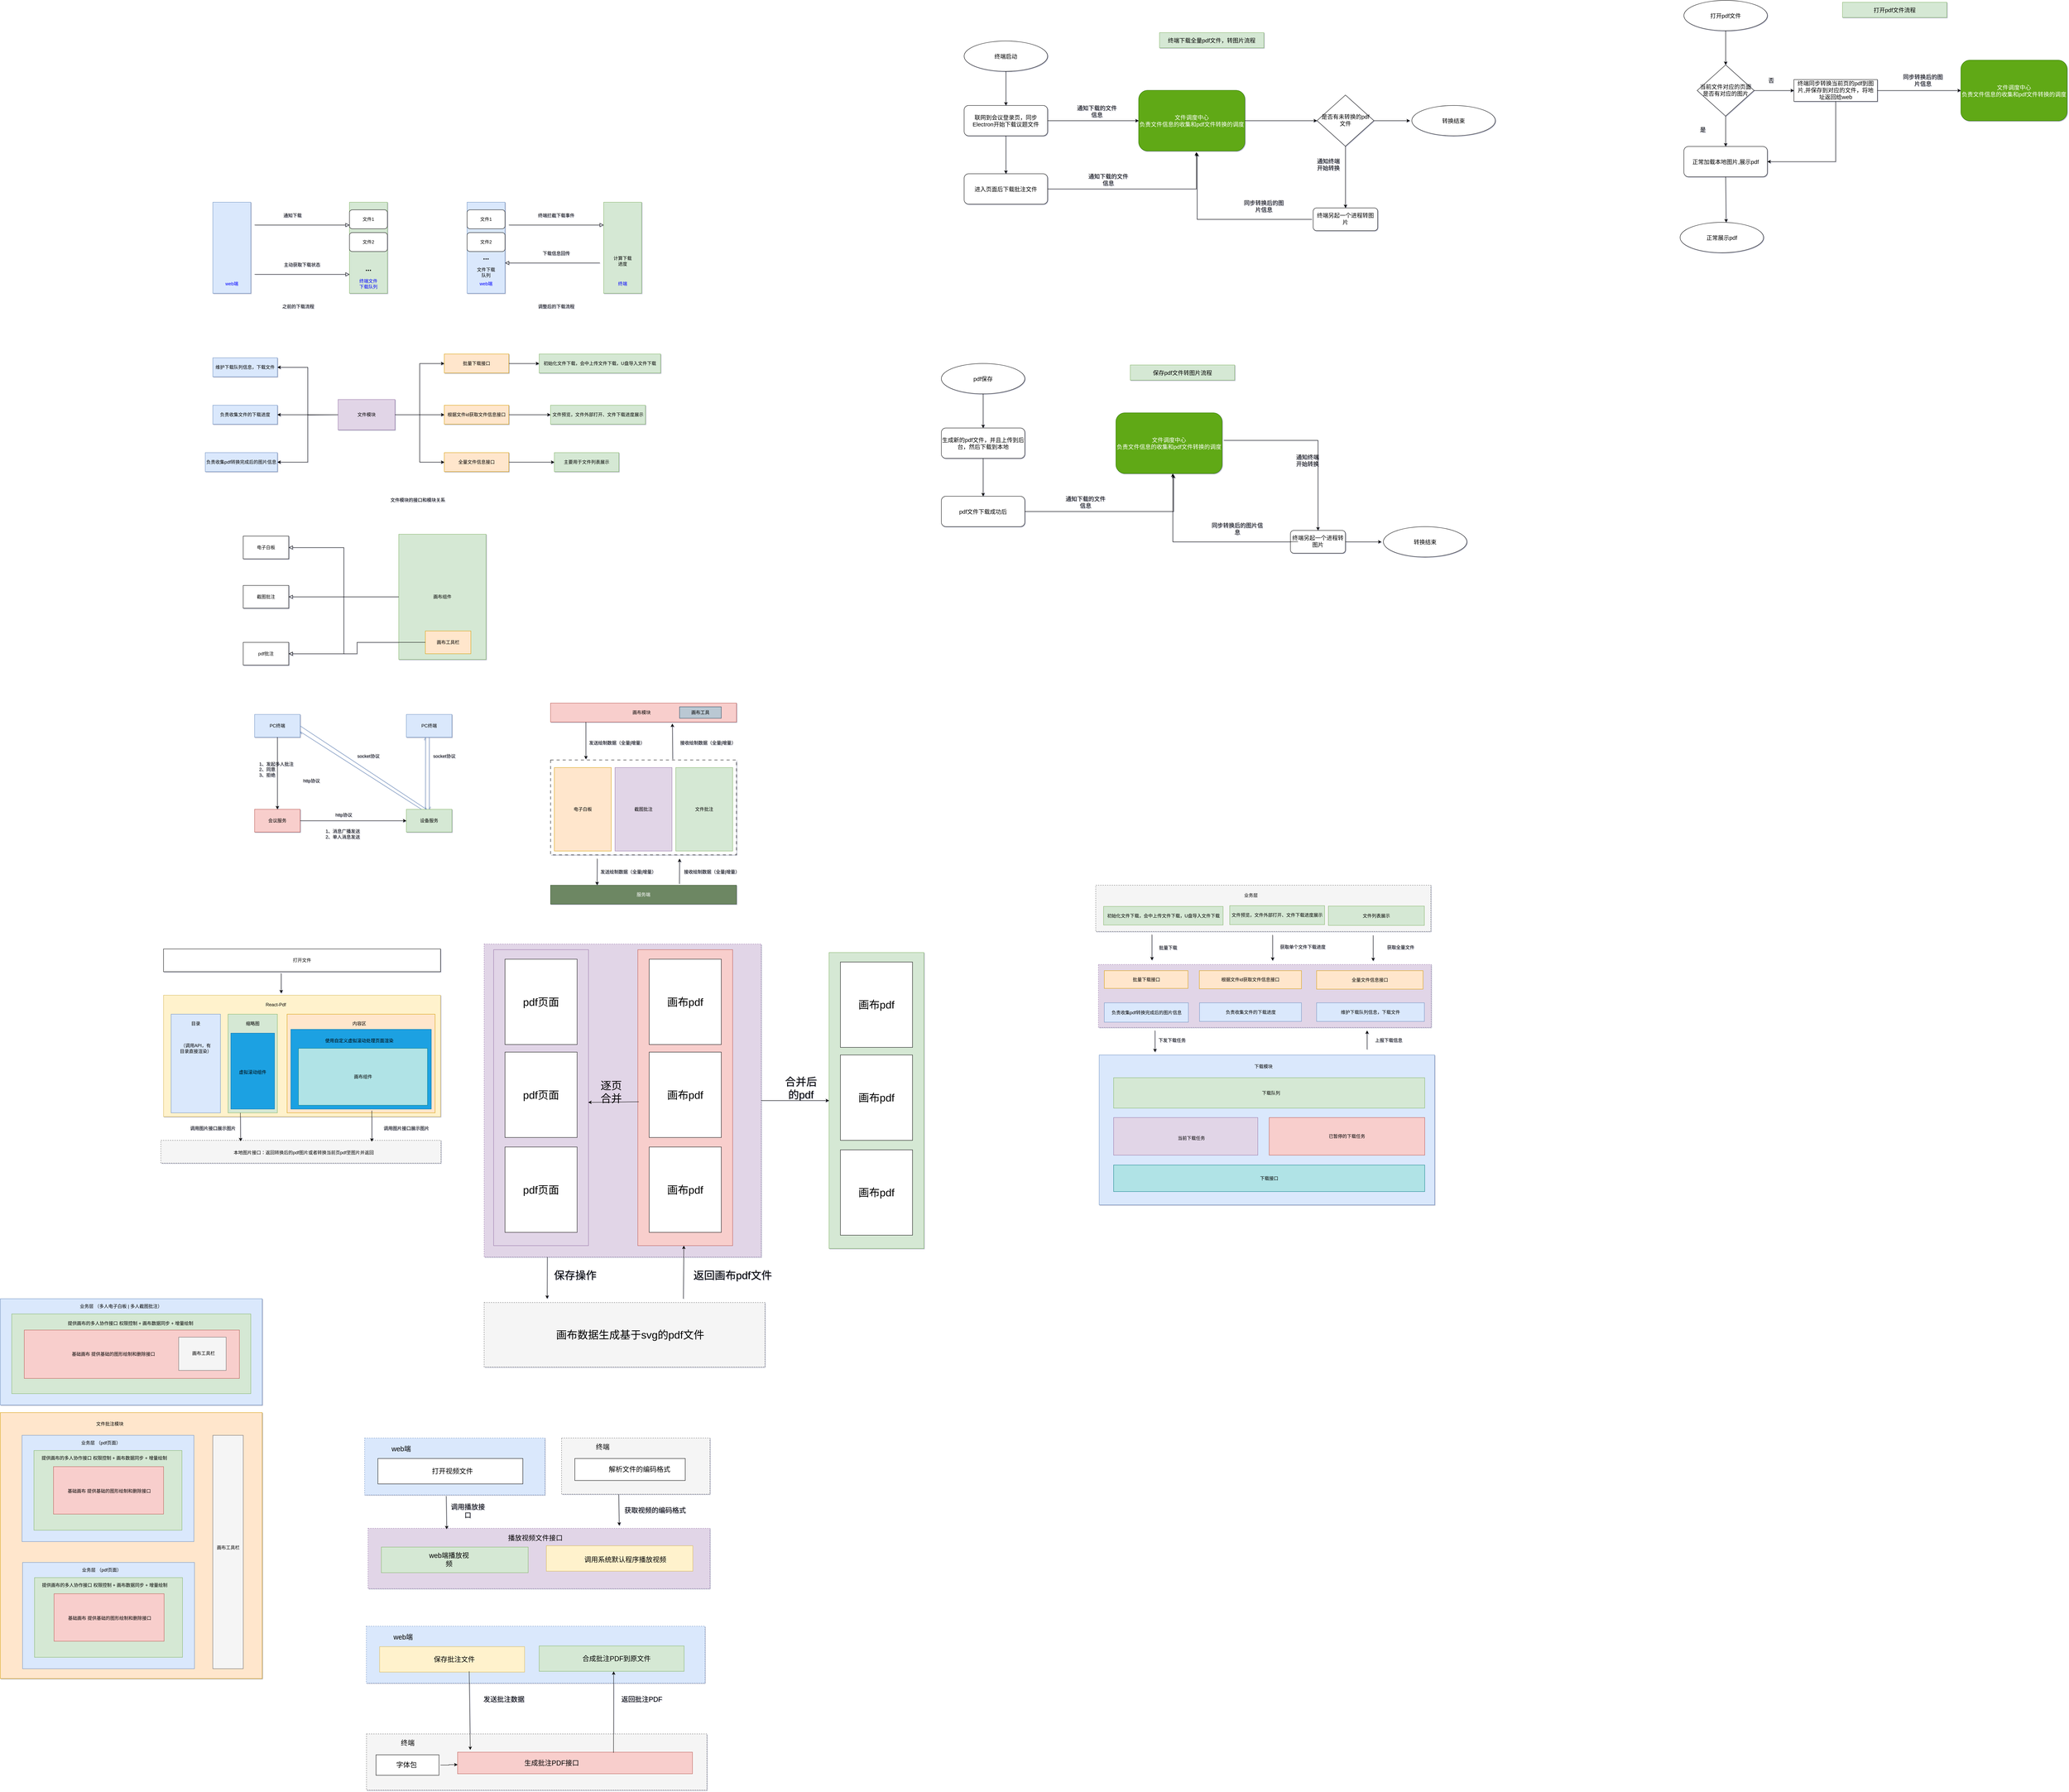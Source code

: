 <mxfile version="22.1.11" type="github">
  <diagram name="第 1 页" id="ExTiOvINmQSWUFrJPMDl">
    <mxGraphModel dx="9467" dy="5920" grid="0" gridSize="10" guides="1" tooltips="1" connect="1" arrows="1" fold="1" page="0" pageScale="1" pageWidth="827" pageHeight="1169" math="0" shadow="1">
      <root>
        <mxCell id="0" />
        <mxCell id="1" parent="0" />
        <mxCell id="SdTUQV1muve1M0gxpiIX-164" value="" style="rounded=0;whiteSpace=wrap;html=1;dashed=1;fillColor=#f5f5f5;fontColor=#333333;strokeColor=#666666;" vertex="1" parent="1">
          <mxGeometry x="2357" y="1880" width="883" height="122" as="geometry" />
        </mxCell>
        <mxCell id="SdTUQV1muve1M0gxpiIX-46" value="" style="rounded=0;whiteSpace=wrap;html=1;dashed=1;fillColor=#e1d5e7;strokeColor=#9673a6;fontSize=28;" vertex="1" parent="1">
          <mxGeometry x="745" y="2035" width="730" height="825" as="geometry" />
        </mxCell>
        <mxCell id="SdTUQV1muve1M0gxpiIX-39" value="" style="rounded=0;whiteSpace=wrap;html=1;dashed=1;fillColor=#f5f5f5;strokeColor=#666666;fontColor=#333333;" vertex="1" parent="1">
          <mxGeometry x="-107" y="2552.5" width="738" height="60" as="geometry" />
        </mxCell>
        <mxCell id="yBqRNHplVpy1pxyJX8kC-1" value="" style="rounded=0;whiteSpace=wrap;html=1;fillColor=#dae8fc;strokeColor=#6c8ebf;" parent="1" vertex="1">
          <mxGeometry x="30" y="80" width="100" height="240" as="geometry" />
        </mxCell>
        <mxCell id="yBqRNHplVpy1pxyJX8kC-4" value="" style="rounded=0;whiteSpace=wrap;html=1;fillColor=#d5e8d4;strokeColor=#82b366;" parent="1" vertex="1">
          <mxGeometry x="390" y="80" width="100" height="240" as="geometry" />
        </mxCell>
        <mxCell id="yBqRNHplVpy1pxyJX8kC-6" value="文件1" style="rounded=1;whiteSpace=wrap;html=1;" parent="1" vertex="1">
          <mxGeometry x="390" y="100" width="100" height="50" as="geometry" />
        </mxCell>
        <mxCell id="yBqRNHplVpy1pxyJX8kC-9" value="" style="rounded=0;html=1;jettySize=auto;orthogonalLoop=1;fontSize=11;endArrow=block;endFill=0;endSize=8;strokeWidth=1;shadow=0;labelBackgroundColor=none;edgeStyle=orthogonalEdgeStyle;exitX=1;exitY=0.5;exitDx=0;exitDy=0;entryX=0;entryY=0.5;entryDx=0;entryDy=0;" parent="1" edge="1">
          <mxGeometry relative="1" as="geometry">
            <mxPoint x="140" y="140" as="sourcePoint" />
            <mxPoint x="390" y="140" as="targetPoint" />
          </mxGeometry>
        </mxCell>
        <mxCell id="yBqRNHplVpy1pxyJX8kC-10" value="文件2" style="rounded=1;whiteSpace=wrap;html=1;" parent="1" vertex="1">
          <mxGeometry x="390" y="160" width="100" height="50" as="geometry" />
        </mxCell>
        <mxCell id="yBqRNHplVpy1pxyJX8kC-12" value="..." style="text;html=1;strokeColor=none;fillColor=none;align=center;verticalAlign=middle;whiteSpace=wrap;rounded=0;fontStyle=1;fontSize=19;" parent="1" vertex="1">
          <mxGeometry x="410" y="240" width="60" height="30" as="geometry" />
        </mxCell>
        <mxCell id="yBqRNHplVpy1pxyJX8kC-13" value="终端文件下载队列" style="text;html=1;strokeColor=none;fillColor=none;align=center;verticalAlign=middle;whiteSpace=wrap;rounded=0;fontColor=#0000FF;" parent="1" vertex="1">
          <mxGeometry x="410" y="280" width="60" height="30" as="geometry" />
        </mxCell>
        <mxCell id="yBqRNHplVpy1pxyJX8kC-14" value="web端" style="text;html=1;strokeColor=none;fillColor=none;align=center;verticalAlign=middle;whiteSpace=wrap;rounded=0;fontColor=#0000FF;" parent="1" vertex="1">
          <mxGeometry x="50" y="280" width="60" height="30" as="geometry" />
        </mxCell>
        <mxCell id="yBqRNHplVpy1pxyJX8kC-16" value="通知下载" style="text;html=1;strokeColor=none;fillColor=none;align=center;verticalAlign=middle;whiteSpace=wrap;rounded=0;" parent="1" vertex="1">
          <mxGeometry x="210" y="100" width="60" height="30" as="geometry" />
        </mxCell>
        <mxCell id="yBqRNHplVpy1pxyJX8kC-43" value="主动获取下载状态" style="text;html=1;strokeColor=none;fillColor=none;align=center;verticalAlign=middle;whiteSpace=wrap;rounded=0;" parent="1" vertex="1">
          <mxGeometry x="210" y="230" width="110" height="30" as="geometry" />
        </mxCell>
        <mxCell id="yBqRNHplVpy1pxyJX8kC-44" value="" style="rounded=0;html=1;jettySize=auto;orthogonalLoop=1;fontSize=11;endArrow=block;endFill=0;endSize=8;strokeWidth=1;shadow=0;labelBackgroundColor=none;edgeStyle=orthogonalEdgeStyle;exitX=1;exitY=0.5;exitDx=0;exitDy=0;entryX=0;entryY=0.5;entryDx=0;entryDy=0;" parent="1" edge="1">
          <mxGeometry relative="1" as="geometry">
            <mxPoint x="140" y="270" as="sourcePoint" />
            <mxPoint x="390" y="270" as="targetPoint" />
          </mxGeometry>
        </mxCell>
        <mxCell id="yBqRNHplVpy1pxyJX8kC-45" value="之前的下载流程" style="text;html=1;strokeColor=none;fillColor=none;align=center;verticalAlign=middle;whiteSpace=wrap;rounded=0;" parent="1" vertex="1">
          <mxGeometry x="190" y="340" width="130" height="30" as="geometry" />
        </mxCell>
        <mxCell id="yBqRNHplVpy1pxyJX8kC-48" value="文件模块的接口和模块关系" style="text;html=1;strokeColor=none;fillColor=none;align=center;verticalAlign=middle;whiteSpace=wrap;rounded=0;" parent="1" vertex="1">
          <mxGeometry x="460" y="850" width="220" height="30" as="geometry" />
        </mxCell>
        <mxCell id="yBqRNHplVpy1pxyJX8kC-51" value="" style="edgeStyle=orthogonalEdgeStyle;rounded=0;orthogonalLoop=1;jettySize=auto;html=1;entryX=0;entryY=0.5;entryDx=0;entryDy=0;" parent="1" source="yBqRNHplVpy1pxyJX8kC-49" target="yBqRNHplVpy1pxyJX8kC-50" edge="1">
          <mxGeometry relative="1" as="geometry" />
        </mxCell>
        <mxCell id="yBqRNHplVpy1pxyJX8kC-78" value="" style="edgeStyle=orthogonalEdgeStyle;rounded=0;orthogonalLoop=1;jettySize=auto;html=1;entryX=1;entryY=0.5;entryDx=0;entryDy=0;" parent="1" source="yBqRNHplVpy1pxyJX8kC-49" target="yBqRNHplVpy1pxyJX8kC-79" edge="1">
          <mxGeometry relative="1" as="geometry">
            <mxPoint x="165" y="560" as="targetPoint" />
          </mxGeometry>
        </mxCell>
        <mxCell id="yBqRNHplVpy1pxyJX8kC-49" value="文件模块" style="rounded=0;whiteSpace=wrap;html=1;fillColor=#e1d5e7;strokeColor=#9673a6;" parent="1" vertex="1">
          <mxGeometry x="360" y="600" width="150" height="80" as="geometry" />
        </mxCell>
        <mxCell id="yBqRNHplVpy1pxyJX8kC-61" value="" style="edgeStyle=orthogonalEdgeStyle;rounded=0;orthogonalLoop=1;jettySize=auto;html=1;" parent="1" source="yBqRNHplVpy1pxyJX8kC-50" target="yBqRNHplVpy1pxyJX8kC-60" edge="1">
          <mxGeometry relative="1" as="geometry" />
        </mxCell>
        <mxCell id="yBqRNHplVpy1pxyJX8kC-50" value="批量下载接口" style="rounded=0;whiteSpace=wrap;html=1;fillColor=#ffe6cc;strokeColor=#d79b00;" parent="1" vertex="1">
          <mxGeometry x="640" y="480" width="170" height="50" as="geometry" />
        </mxCell>
        <mxCell id="yBqRNHplVpy1pxyJX8kC-59" value="" style="edgeStyle=orthogonalEdgeStyle;rounded=0;orthogonalLoop=1;jettySize=auto;html=1;" parent="1" source="yBqRNHplVpy1pxyJX8kC-52" target="yBqRNHplVpy1pxyJX8kC-58" edge="1">
          <mxGeometry relative="1" as="geometry" />
        </mxCell>
        <mxCell id="yBqRNHplVpy1pxyJX8kC-52" value="根据文件id获取文件信息接口" style="rounded=0;whiteSpace=wrap;html=1;fillColor=#ffe6cc;strokeColor=#d79b00;" parent="1" vertex="1">
          <mxGeometry x="640" y="615" width="170" height="50" as="geometry" />
        </mxCell>
        <mxCell id="yBqRNHplVpy1pxyJX8kC-57" value="" style="edgeStyle=orthogonalEdgeStyle;rounded=0;orthogonalLoop=1;jettySize=auto;html=1;" parent="1" source="yBqRNHplVpy1pxyJX8kC-53" target="yBqRNHplVpy1pxyJX8kC-56" edge="1">
          <mxGeometry relative="1" as="geometry" />
        </mxCell>
        <mxCell id="yBqRNHplVpy1pxyJX8kC-53" value="全量文件信息接口" style="rounded=0;whiteSpace=wrap;html=1;fillColor=#ffe6cc;strokeColor=#d79b00;" parent="1" vertex="1">
          <mxGeometry x="640" y="740" width="170" height="50" as="geometry" />
        </mxCell>
        <mxCell id="yBqRNHplVpy1pxyJX8kC-54" value="" style="edgeStyle=orthogonalEdgeStyle;rounded=0;orthogonalLoop=1;jettySize=auto;html=1;entryX=0;entryY=0.5;entryDx=0;entryDy=0;exitX=1;exitY=0.5;exitDx=0;exitDy=0;" parent="1" source="yBqRNHplVpy1pxyJX8kC-49" target="yBqRNHplVpy1pxyJX8kC-52" edge="1">
          <mxGeometry relative="1" as="geometry">
            <mxPoint x="520" y="650" as="sourcePoint" />
            <mxPoint x="650" y="515" as="targetPoint" />
          </mxGeometry>
        </mxCell>
        <mxCell id="yBqRNHplVpy1pxyJX8kC-55" value="" style="edgeStyle=orthogonalEdgeStyle;rounded=0;orthogonalLoop=1;jettySize=auto;html=1;entryX=0;entryY=0.5;entryDx=0;entryDy=0;exitX=1;exitY=0.5;exitDx=0;exitDy=0;" parent="1" source="yBqRNHplVpy1pxyJX8kC-49" target="yBqRNHplVpy1pxyJX8kC-53" edge="1">
          <mxGeometry relative="1" as="geometry">
            <mxPoint x="520" y="650" as="sourcePoint" />
            <mxPoint x="650" y="515" as="targetPoint" />
          </mxGeometry>
        </mxCell>
        <mxCell id="yBqRNHplVpy1pxyJX8kC-56" value="主要用于文件列表展示" style="rounded=0;whiteSpace=wrap;html=1;fillColor=#d5e8d4;strokeColor=#82b366;" parent="1" vertex="1">
          <mxGeometry x="930" y="740" width="170" height="50" as="geometry" />
        </mxCell>
        <mxCell id="yBqRNHplVpy1pxyJX8kC-58" value="文件预览，文件外部打开、文件下载进度展示" style="rounded=0;whiteSpace=wrap;html=1;fillColor=#d5e8d4;strokeColor=#82b366;" parent="1" vertex="1">
          <mxGeometry x="920" y="615" width="250" height="50" as="geometry" />
        </mxCell>
        <mxCell id="yBqRNHplVpy1pxyJX8kC-60" value="初始化文件下载，会中上传文件下载，U盘导入文件下载" style="rounded=0;whiteSpace=wrap;html=1;fillColor=#d5e8d4;strokeColor=#82b366;" parent="1" vertex="1">
          <mxGeometry x="890" y="480" width="320" height="50" as="geometry" />
        </mxCell>
        <mxCell id="yBqRNHplVpy1pxyJX8kC-63" value="" style="rounded=0;whiteSpace=wrap;html=1;fillColor=#dae8fc;strokeColor=#6c8ebf;" parent="1" vertex="1">
          <mxGeometry x="700" y="80" width="100" height="240" as="geometry" />
        </mxCell>
        <mxCell id="yBqRNHplVpy1pxyJX8kC-64" value="" style="rounded=0;whiteSpace=wrap;html=1;fillColor=#d5e8d4;strokeColor=#82b366;" parent="1" vertex="1">
          <mxGeometry x="1060" y="80" width="100" height="240" as="geometry" />
        </mxCell>
        <mxCell id="yBqRNHplVpy1pxyJX8kC-65" value="文件1" style="rounded=1;whiteSpace=wrap;html=1;" parent="1" vertex="1">
          <mxGeometry x="700" y="100" width="100" height="50" as="geometry" />
        </mxCell>
        <mxCell id="yBqRNHplVpy1pxyJX8kC-66" value="" style="rounded=0;html=1;jettySize=auto;orthogonalLoop=1;fontSize=11;endArrow=block;endFill=0;endSize=8;strokeWidth=1;shadow=0;labelBackgroundColor=none;edgeStyle=orthogonalEdgeStyle;exitX=1;exitY=0.5;exitDx=0;exitDy=0;entryX=0;entryY=0.5;entryDx=0;entryDy=0;" parent="1" edge="1">
          <mxGeometry relative="1" as="geometry">
            <mxPoint x="810" y="140" as="sourcePoint" />
            <mxPoint x="1060" y="140" as="targetPoint" />
          </mxGeometry>
        </mxCell>
        <mxCell id="yBqRNHplVpy1pxyJX8kC-67" value="文件2" style="rounded=1;whiteSpace=wrap;html=1;" parent="1" vertex="1">
          <mxGeometry x="700" y="160" width="100" height="50" as="geometry" />
        </mxCell>
        <mxCell id="yBqRNHplVpy1pxyJX8kC-68" value="..." style="text;html=1;strokeColor=none;fillColor=none;align=center;verticalAlign=middle;whiteSpace=wrap;rounded=0;fontStyle=1;fontSize=19;" parent="1" vertex="1">
          <mxGeometry x="720" y="210" width="60" height="30" as="geometry" />
        </mxCell>
        <mxCell id="yBqRNHplVpy1pxyJX8kC-69" value="终端" style="text;html=1;strokeColor=none;fillColor=none;align=center;verticalAlign=middle;whiteSpace=wrap;rounded=0;fontColor=#0000FF;" parent="1" vertex="1">
          <mxGeometry x="1080" y="280" width="60" height="30" as="geometry" />
        </mxCell>
        <mxCell id="yBqRNHplVpy1pxyJX8kC-70" value="web端" style="text;html=1;strokeColor=none;fillColor=none;align=center;verticalAlign=middle;whiteSpace=wrap;rounded=0;fontColor=#0000FF;" parent="1" vertex="1">
          <mxGeometry x="720" y="280" width="60" height="30" as="geometry" />
        </mxCell>
        <mxCell id="yBqRNHplVpy1pxyJX8kC-71" value="" style="rounded=0;html=1;jettySize=auto;orthogonalLoop=1;fontSize=11;endArrow=block;endFill=0;endSize=8;strokeWidth=1;shadow=0;labelBackgroundColor=none;edgeStyle=orthogonalEdgeStyle;exitX=0;exitY=0.75;exitDx=0;exitDy=0;" parent="1" edge="1">
          <mxGeometry relative="1" as="geometry">
            <mxPoint x="1050" y="240" as="sourcePoint" />
            <mxPoint x="800" y="240" as="targetPoint" />
          </mxGeometry>
        </mxCell>
        <mxCell id="yBqRNHplVpy1pxyJX8kC-72" value="终端拦截下载事件" style="text;html=1;strokeColor=none;fillColor=none;align=center;verticalAlign=middle;whiteSpace=wrap;rounded=0;" parent="1" vertex="1">
          <mxGeometry x="880" y="100" width="110" height="30" as="geometry" />
        </mxCell>
        <mxCell id="yBqRNHplVpy1pxyJX8kC-73" value="下载信息回传" style="text;html=1;strokeColor=none;fillColor=none;align=center;verticalAlign=middle;whiteSpace=wrap;rounded=0;" parent="1" vertex="1">
          <mxGeometry x="880" y="200" width="110" height="30" as="geometry" />
        </mxCell>
        <mxCell id="yBqRNHplVpy1pxyJX8kC-74" value="文件下载队列" style="text;html=1;strokeColor=none;fillColor=none;align=center;verticalAlign=middle;whiteSpace=wrap;rounded=0;fontColor=#000000;" parent="1" vertex="1">
          <mxGeometry x="720" y="250" width="60" height="30" as="geometry" />
        </mxCell>
        <mxCell id="yBqRNHplVpy1pxyJX8kC-75" value="调整后的下载流程" style="text;html=1;strokeColor=none;fillColor=none;align=center;verticalAlign=middle;whiteSpace=wrap;rounded=0;" parent="1" vertex="1">
          <mxGeometry x="870" y="340" width="130" height="30" as="geometry" />
        </mxCell>
        <mxCell id="yBqRNHplVpy1pxyJX8kC-76" value="计算下载进度" style="text;html=1;strokeColor=none;fillColor=none;align=center;verticalAlign=middle;whiteSpace=wrap;rounded=0;" parent="1" vertex="1">
          <mxGeometry x="1080" y="220" width="60" height="30" as="geometry" />
        </mxCell>
        <mxCell id="yBqRNHplVpy1pxyJX8kC-79" value="维护下载队列信息，下载文件" style="rounded=0;whiteSpace=wrap;html=1;fillColor=#dae8fc;strokeColor=#6c8ebf;" parent="1" vertex="1">
          <mxGeometry x="30" y="490" width="170" height="50" as="geometry" />
        </mxCell>
        <mxCell id="yBqRNHplVpy1pxyJX8kC-80" value="负责收集文件的下载进度" style="rounded=0;whiteSpace=wrap;html=1;fillColor=#dae8fc;strokeColor=#6c8ebf;" parent="1" vertex="1">
          <mxGeometry x="30" y="615" width="170" height="50" as="geometry" />
        </mxCell>
        <mxCell id="yBqRNHplVpy1pxyJX8kC-81" value="" style="edgeStyle=orthogonalEdgeStyle;rounded=0;orthogonalLoop=1;jettySize=auto;html=1;exitX=0;exitY=0.5;exitDx=0;exitDy=0;" parent="1" source="yBqRNHplVpy1pxyJX8kC-49" target="yBqRNHplVpy1pxyJX8kC-80" edge="1">
          <mxGeometry relative="1" as="geometry">
            <mxPoint x="370" y="650" as="sourcePoint" />
            <mxPoint x="210" y="525" as="targetPoint" />
          </mxGeometry>
        </mxCell>
        <mxCell id="yBqRNHplVpy1pxyJX8kC-82" value="负责收集pdf转换完成后的图片信息" style="rounded=0;whiteSpace=wrap;html=1;fillColor=#dae8fc;strokeColor=#6c8ebf;" parent="1" vertex="1">
          <mxGeometry x="10" y="740" width="190" height="50" as="geometry" />
        </mxCell>
        <mxCell id="yBqRNHplVpy1pxyJX8kC-83" value="" style="edgeStyle=orthogonalEdgeStyle;rounded=0;orthogonalLoop=1;jettySize=auto;html=1;entryX=1;entryY=0.5;entryDx=0;entryDy=0;" parent="1" target="yBqRNHplVpy1pxyJX8kC-82" edge="1">
          <mxGeometry relative="1" as="geometry">
            <mxPoint x="360" y="640" as="sourcePoint" />
            <mxPoint x="210" y="525" as="targetPoint" />
          </mxGeometry>
        </mxCell>
        <mxCell id="yBqRNHplVpy1pxyJX8kC-91" value="画布组件" style="rounded=0;whiteSpace=wrap;html=1;fillColor=#d5e8d4;strokeColor=#82b366;" parent="1" vertex="1">
          <mxGeometry x="520" y="955" width="230" height="330" as="geometry" />
        </mxCell>
        <mxCell id="yBqRNHplVpy1pxyJX8kC-92" value="电子白板" style="rounded=0;whiteSpace=wrap;html=1;" parent="1" vertex="1">
          <mxGeometry x="110" y="960" width="120" height="60" as="geometry" />
        </mxCell>
        <mxCell id="yBqRNHplVpy1pxyJX8kC-93" value="截图批注" style="rounded=0;whiteSpace=wrap;html=1;" parent="1" vertex="1">
          <mxGeometry x="110" y="1090" width="120" height="60" as="geometry" />
        </mxCell>
        <mxCell id="yBqRNHplVpy1pxyJX8kC-94" value="pdf批注" style="rounded=0;whiteSpace=wrap;html=1;" parent="1" vertex="1">
          <mxGeometry x="110" y="1240" width="120" height="60" as="geometry" />
        </mxCell>
        <mxCell id="yBqRNHplVpy1pxyJX8kC-98" value="" style="rounded=0;html=1;jettySize=auto;orthogonalLoop=1;fontSize=11;endArrow=block;endFill=0;endSize=8;strokeWidth=1;shadow=0;labelBackgroundColor=none;edgeStyle=orthogonalEdgeStyle;entryX=1;entryY=0.5;entryDx=0;entryDy=0;exitX=0;exitY=0.5;exitDx=0;exitDy=0;" parent="1" source="yBqRNHplVpy1pxyJX8kC-91" target="yBqRNHplVpy1pxyJX8kC-92" edge="1">
          <mxGeometry relative="1" as="geometry">
            <mxPoint x="660" y="1110" as="sourcePoint" />
            <mxPoint x="660" y="1160" as="targetPoint" />
          </mxGeometry>
        </mxCell>
        <mxCell id="yBqRNHplVpy1pxyJX8kC-99" value="" style="rounded=0;html=1;jettySize=auto;orthogonalLoop=1;fontSize=11;endArrow=block;endFill=0;endSize=8;strokeWidth=1;shadow=0;labelBackgroundColor=none;edgeStyle=orthogonalEdgeStyle;entryX=1;entryY=0.5;entryDx=0;entryDy=0;exitX=0;exitY=0.5;exitDx=0;exitDy=0;" parent="1" source="yBqRNHplVpy1pxyJX8kC-91" target="yBqRNHplVpy1pxyJX8kC-93" edge="1">
          <mxGeometry relative="1" as="geometry">
            <mxPoint x="530" y="1130" as="sourcePoint" />
            <mxPoint x="240" y="1000" as="targetPoint" />
          </mxGeometry>
        </mxCell>
        <mxCell id="yBqRNHplVpy1pxyJX8kC-101" value="" style="rounded=0;html=1;jettySize=auto;orthogonalLoop=1;fontSize=11;endArrow=block;endFill=0;endSize=8;strokeWidth=1;shadow=0;labelBackgroundColor=none;edgeStyle=orthogonalEdgeStyle;entryX=1;entryY=0.5;entryDx=0;entryDy=0;exitX=0;exitY=0.5;exitDx=0;exitDy=0;" parent="1" source="yBqRNHplVpy1pxyJX8kC-91" target="yBqRNHplVpy1pxyJX8kC-94" edge="1">
          <mxGeometry relative="1" as="geometry">
            <mxPoint x="530" y="1130" as="sourcePoint" />
            <mxPoint x="240" y="1130" as="targetPoint" />
          </mxGeometry>
        </mxCell>
        <mxCell id="yBqRNHplVpy1pxyJX8kC-102" value="画布工具栏" style="rounded=0;whiteSpace=wrap;html=1;fillColor=#ffe6cc;strokeColor=#d79b00;" parent="1" vertex="1">
          <mxGeometry x="590" y="1210" width="120" height="60" as="geometry" />
        </mxCell>
        <mxCell id="yBqRNHplVpy1pxyJX8kC-103" value="" style="rounded=0;html=1;jettySize=auto;orthogonalLoop=1;fontSize=11;endArrow=block;endFill=0;endSize=8;strokeWidth=1;shadow=0;labelBackgroundColor=none;edgeStyle=orthogonalEdgeStyle;entryX=1;entryY=0.5;entryDx=0;entryDy=0;exitX=0;exitY=0.5;exitDx=0;exitDy=0;" parent="1" source="yBqRNHplVpy1pxyJX8kC-102" target="yBqRNHplVpy1pxyJX8kC-94" edge="1">
          <mxGeometry relative="1" as="geometry">
            <mxPoint x="470" y="1140" as="sourcePoint" />
            <mxPoint x="470" y="1190" as="targetPoint" />
          </mxGeometry>
        </mxCell>
        <mxCell id="yBqRNHplVpy1pxyJX8kC-104" value="PC终端" style="rounded=0;whiteSpace=wrap;html=1;fillColor=#dae8fc;strokeColor=#6c8ebf;" parent="1" vertex="1">
          <mxGeometry x="140" y="1430" width="120" height="60" as="geometry" />
        </mxCell>
        <mxCell id="yBqRNHplVpy1pxyJX8kC-105" value="会议服务" style="rounded=0;whiteSpace=wrap;html=1;fillColor=#f8cecc;strokeColor=#b85450;" parent="1" vertex="1">
          <mxGeometry x="140" y="1680" width="120" height="60" as="geometry" />
        </mxCell>
        <mxCell id="yBqRNHplVpy1pxyJX8kC-106" value="设备服务" style="rounded=0;whiteSpace=wrap;html=1;fillColor=#d5e8d4;strokeColor=#82b366;" parent="1" vertex="1">
          <mxGeometry x="540" y="1680" width="120" height="60" as="geometry" />
        </mxCell>
        <mxCell id="yBqRNHplVpy1pxyJX8kC-107" value="" style="endArrow=classic;html=1;rounded=0;exitX=0.5;exitY=1;exitDx=0;exitDy=0;entryX=0.5;entryY=0;entryDx=0;entryDy=0;" parent="1" source="yBqRNHplVpy1pxyJX8kC-104" target="yBqRNHplVpy1pxyJX8kC-105" edge="1">
          <mxGeometry width="50" height="50" relative="1" as="geometry">
            <mxPoint x="400" y="1740" as="sourcePoint" />
            <mxPoint x="240" y="1560" as="targetPoint" />
          </mxGeometry>
        </mxCell>
        <mxCell id="yBqRNHplVpy1pxyJX8kC-108" value="" style="endArrow=classic;html=1;rounded=0;exitX=0;exitY=0.5;exitDx=0;exitDy=0;entryX=0;entryY=0.5;entryDx=0;entryDy=0;" parent="1" target="yBqRNHplVpy1pxyJX8kC-106" edge="1">
          <mxGeometry width="50" height="50" relative="1" as="geometry">
            <mxPoint x="260" y="1710" as="sourcePoint" />
            <mxPoint x="140" y="1880" as="targetPoint" />
          </mxGeometry>
        </mxCell>
        <mxCell id="yBqRNHplVpy1pxyJX8kC-109" value="" style="endArrow=openAsync;html=1;rounded=0;endFill=0;fillColor=#dae8fc;strokeColor=#6c8ebf;" parent="1" edge="1">
          <mxGeometry width="50" height="50" relative="1" as="geometry">
            <mxPoint x="580" y="1680" as="sourcePoint" />
            <mxPoint x="260" y="1475" as="targetPoint" />
          </mxGeometry>
        </mxCell>
        <mxCell id="yBqRNHplVpy1pxyJX8kC-110" value="" style="endArrow=openAsync;html=1;rounded=0;exitX=1;exitY=0.5;exitDx=0;exitDy=0;entryX=0.442;entryY=0;entryDx=0;entryDy=0;entryPerimeter=0;endFill=0;fillColor=#dae8fc;strokeColor=#6c8ebf;" parent="1" source="yBqRNHplVpy1pxyJX8kC-104" target="yBqRNHplVpy1pxyJX8kC-106" edge="1">
          <mxGeometry width="50" height="50" relative="1" as="geometry">
            <mxPoint x="590" y="1690" as="sourcePoint" />
            <mxPoint x="650" y="1540" as="targetPoint" />
          </mxGeometry>
        </mxCell>
        <mxCell id="yBqRNHplVpy1pxyJX8kC-111" value="socket协议" style="text;html=1;strokeColor=none;fillColor=none;align=center;verticalAlign=middle;whiteSpace=wrap;rounded=0;" parent="1" vertex="1">
          <mxGeometry x="600" y="1530" width="80" height="20" as="geometry" />
        </mxCell>
        <mxCell id="yBqRNHplVpy1pxyJX8kC-112" value="http协议" style="text;html=1;strokeColor=none;fillColor=none;align=center;verticalAlign=middle;whiteSpace=wrap;rounded=0;" parent="1" vertex="1">
          <mxGeometry x="345" y="1680" width="60" height="30" as="geometry" />
        </mxCell>
        <mxCell id="yBqRNHplVpy1pxyJX8kC-113" value="http协议" style="text;html=1;strokeColor=none;fillColor=none;align=center;verticalAlign=middle;whiteSpace=wrap;rounded=0;" parent="1" vertex="1">
          <mxGeometry x="260" y="1590" width="60" height="30" as="geometry" />
        </mxCell>
        <mxCell id="yBqRNHplVpy1pxyJX8kC-114" value="1、发起多人批注&lt;br&gt;2、同意&lt;br&gt;3、拒绝" style="text;html=1;strokeColor=none;fillColor=none;align=left;verticalAlign=middle;whiteSpace=wrap;rounded=0;" parent="1" vertex="1">
          <mxGeometry x="150" y="1540" width="110" height="70" as="geometry" />
        </mxCell>
        <mxCell id="yBqRNHplVpy1pxyJX8kC-115" value="1、消息广播发送&lt;br&gt;2、单人消息发送" style="text;html=1;strokeColor=none;fillColor=none;align=left;verticalAlign=middle;whiteSpace=wrap;rounded=0;" parent="1" vertex="1">
          <mxGeometry x="325" y="1710" width="110" height="70" as="geometry" />
        </mxCell>
        <mxCell id="yBqRNHplVpy1pxyJX8kC-117" value="PC终端" style="rounded=0;whiteSpace=wrap;html=1;fillColor=#dae8fc;strokeColor=#6c8ebf;" parent="1" vertex="1">
          <mxGeometry x="540" y="1430" width="120" height="60" as="geometry" />
        </mxCell>
        <mxCell id="yBqRNHplVpy1pxyJX8kC-118" value="" style="endArrow=openAsync;html=1;rounded=0;exitX=0.5;exitY=1;exitDx=0;exitDy=0;entryX=0.5;entryY=0;entryDx=0;entryDy=0;endFill=0;fillColor=#dae8fc;strokeColor=#6c8ebf;" parent="1" source="yBqRNHplVpy1pxyJX8kC-117" target="yBqRNHplVpy1pxyJX8kC-106" edge="1">
          <mxGeometry width="50" height="50" relative="1" as="geometry">
            <mxPoint x="420" y="1470" as="sourcePoint" />
            <mxPoint x="753" y="1690" as="targetPoint" />
          </mxGeometry>
        </mxCell>
        <mxCell id="yBqRNHplVpy1pxyJX8kC-119" value="" style="endArrow=openAsync;html=1;rounded=0;endFill=0;fillColor=#dae8fc;strokeColor=#6c8ebf;entryX=0.419;entryY=1.013;entryDx=0;entryDy=0;entryPerimeter=0;" parent="1" target="yBqRNHplVpy1pxyJX8kC-117" edge="1">
          <mxGeometry width="50" height="50" relative="1" as="geometry">
            <mxPoint x="590" y="1680" as="sourcePoint" />
            <mxPoint x="270" y="1485" as="targetPoint" />
          </mxGeometry>
        </mxCell>
        <mxCell id="yBqRNHplVpy1pxyJX8kC-120" value="socket协议" style="text;html=1;strokeColor=none;fillColor=none;align=center;verticalAlign=middle;whiteSpace=wrap;rounded=0;" parent="1" vertex="1">
          <mxGeometry x="400" y="1530" width="80" height="20" as="geometry" />
        </mxCell>
        <mxCell id="SdTUQV1muve1M0gxpiIX-1" value="" style="rounded=0;whiteSpace=wrap;html=1;fillColor=#f8cecc;strokeColor=#b85450;" vertex="1" parent="1">
          <mxGeometry x="920" y="1400" width="490" height="50" as="geometry" />
        </mxCell>
        <mxCell id="SdTUQV1muve1M0gxpiIX-2" value="画布模块" style="text;html=1;strokeColor=none;fillColor=none;align=center;verticalAlign=middle;whiteSpace=wrap;rounded=0;" vertex="1" parent="1">
          <mxGeometry x="1130" y="1410" width="60" height="30" as="geometry" />
        </mxCell>
        <mxCell id="SdTUQV1muve1M0gxpiIX-8" value="批注模块" style="rounded=0;whiteSpace=wrap;html=1;dashed=1;dashPattern=8 8;" vertex="1" parent="1">
          <mxGeometry x="920" y="1550" width="490" height="250" as="geometry" />
        </mxCell>
        <mxCell id="SdTUQV1muve1M0gxpiIX-9" value="服务端" style="rounded=0;whiteSpace=wrap;html=1;fillColor=#6d8764;fontColor=#ffffff;strokeColor=#3A5431;" vertex="1" parent="1">
          <mxGeometry x="920" y="1880" width="490" height="50" as="geometry" />
        </mxCell>
        <mxCell id="SdTUQV1muve1M0gxpiIX-10" value="" style="endArrow=classic;html=1;rounded=0;entryX=0.25;entryY=0;entryDx=0;entryDy=0;" edge="1" parent="1" target="SdTUQV1muve1M0gxpiIX-9">
          <mxGeometry width="50" height="50" relative="1" as="geometry">
            <mxPoint x="1043" y="1810" as="sourcePoint" />
            <mxPoint x="1090" y="1640" as="targetPoint" />
          </mxGeometry>
        </mxCell>
        <mxCell id="SdTUQV1muve1M0gxpiIX-11" value="" style="endArrow=classic;html=1;rounded=0;exitX=0.693;exitY=-0.072;exitDx=0;exitDy=0;exitPerimeter=0;" edge="1" parent="1" source="SdTUQV1muve1M0gxpiIX-9">
          <mxGeometry width="50" height="50" relative="1" as="geometry">
            <mxPoint x="1261" y="1810" as="sourcePoint" />
            <mxPoint x="1260" y="1810" as="targetPoint" />
          </mxGeometry>
        </mxCell>
        <mxCell id="SdTUQV1muve1M0gxpiIX-14" value="接收绘制数据（全量|增量）" style="text;html=1;strokeColor=none;fillColor=none;align=center;verticalAlign=middle;whiteSpace=wrap;rounded=0;" vertex="1" parent="1">
          <mxGeometry x="1270" y="1830" width="150" height="30" as="geometry" />
        </mxCell>
        <mxCell id="SdTUQV1muve1M0gxpiIX-15" value="发送绘制数据（全量|增量）" style="text;html=1;strokeColor=none;fillColor=none;align=center;verticalAlign=middle;whiteSpace=wrap;rounded=0;" vertex="1" parent="1">
          <mxGeometry x="1050" y="1830" width="150" height="30" as="geometry" />
        </mxCell>
        <mxCell id="SdTUQV1muve1M0gxpiIX-16" value="" style="endArrow=classic;html=1;rounded=0;entryX=0.19;entryY=-0.008;entryDx=0;entryDy=0;entryPerimeter=0;" edge="1" parent="1" target="SdTUQV1muve1M0gxpiIX-8">
          <mxGeometry width="50" height="50" relative="1" as="geometry">
            <mxPoint x="1013" y="1450" as="sourcePoint" />
            <mxPoint x="1013" y="1520" as="targetPoint" />
          </mxGeometry>
        </mxCell>
        <mxCell id="SdTUQV1muve1M0gxpiIX-17" value="发送绘制数据（全量|增量）" style="text;html=1;strokeColor=none;fillColor=none;align=center;verticalAlign=middle;whiteSpace=wrap;rounded=0;" vertex="1" parent="1">
          <mxGeometry x="1020" y="1490" width="150" height="30" as="geometry" />
        </mxCell>
        <mxCell id="SdTUQV1muve1M0gxpiIX-3" value="电子白板" style="rounded=0;whiteSpace=wrap;html=1;fillColor=#ffe6cc;strokeColor=#d79b00;" vertex="1" parent="1">
          <mxGeometry x="930" y="1570" width="150" height="220" as="geometry" />
        </mxCell>
        <mxCell id="SdTUQV1muve1M0gxpiIX-6" value="截图批注" style="rounded=0;whiteSpace=wrap;html=1;fillColor=#e1d5e7;strokeColor=#9673a6;" vertex="1" parent="1">
          <mxGeometry x="1090" y="1570" width="150" height="220" as="geometry" />
        </mxCell>
        <mxCell id="SdTUQV1muve1M0gxpiIX-7" value="文件批注" style="rounded=0;whiteSpace=wrap;html=1;fillColor=#d5e8d4;strokeColor=#82b366;" vertex="1" parent="1">
          <mxGeometry x="1250" y="1570" width="150" height="220" as="geometry" />
        </mxCell>
        <mxCell id="SdTUQV1muve1M0gxpiIX-18" value="接收绘制数据（全量|增量）" style="text;html=1;strokeColor=none;fillColor=none;align=center;verticalAlign=middle;whiteSpace=wrap;rounded=0;" vertex="1" parent="1">
          <mxGeometry x="1260" y="1490" width="150" height="30" as="geometry" />
        </mxCell>
        <mxCell id="SdTUQV1muve1M0gxpiIX-19" value="" style="endArrow=classic;html=1;rounded=0;exitX=0.657;exitY=-0.008;exitDx=0;exitDy=0;exitPerimeter=0;" edge="1" parent="1" source="SdTUQV1muve1M0gxpiIX-8">
          <mxGeometry width="50" height="50" relative="1" as="geometry">
            <mxPoint x="1241" y="1540" as="sourcePoint" />
            <mxPoint x="1241" y="1454" as="targetPoint" />
          </mxGeometry>
        </mxCell>
        <mxCell id="SdTUQV1muve1M0gxpiIX-20" value="画布工具" style="rounded=0;whiteSpace=wrap;html=1;fillColor=#bac8d3;strokeColor=#23445d;" vertex="1" parent="1">
          <mxGeometry x="1260" y="1410" width="110" height="30" as="geometry" />
        </mxCell>
        <mxCell id="SdTUQV1muve1M0gxpiIX-21" value="" style="edgeStyle=orthogonalEdgeStyle;rounded=0;orthogonalLoop=1;jettySize=auto;html=1;" edge="1" parent="1">
          <mxGeometry relative="1" as="geometry">
            <mxPoint x="210" y="2112" as="sourcePoint" />
            <mxPoint x="210" y="2165" as="targetPoint" />
          </mxGeometry>
        </mxCell>
        <mxCell id="SdTUQV1muve1M0gxpiIX-22" value="打开文件" style="rounded=0;whiteSpace=wrap;html=1;" vertex="1" parent="1">
          <mxGeometry x="-100" y="2048" width="730" height="60" as="geometry" />
        </mxCell>
        <mxCell id="SdTUQV1muve1M0gxpiIX-23" value="" style="whiteSpace=wrap;html=1;rounded=0;fillColor=#fff2cc;strokeColor=#d6b656;" vertex="1" parent="1">
          <mxGeometry x="-100" y="2170" width="730" height="320" as="geometry" />
        </mxCell>
        <mxCell id="SdTUQV1muve1M0gxpiIX-24" value="React-Pdf" style="text;html=1;strokeColor=none;fillColor=none;align=center;verticalAlign=middle;whiteSpace=wrap;rounded=0;" vertex="1" parent="1">
          <mxGeometry x="165.62" y="2180" width="60" height="30" as="geometry" />
        </mxCell>
        <mxCell id="SdTUQV1muve1M0gxpiIX-25" value="" style="rounded=0;whiteSpace=wrap;html=1;fillColor=#dae8fc;strokeColor=#6c8ebf;" vertex="1" parent="1">
          <mxGeometry x="-80" y="2220" width="130" height="260" as="geometry" />
        </mxCell>
        <mxCell id="SdTUQV1muve1M0gxpiIX-26" value="" style="rounded=0;whiteSpace=wrap;html=1;fillColor=#d5e8d4;strokeColor=#82b366;" vertex="1" parent="1">
          <mxGeometry x="70" y="2220" width="130" height="260" as="geometry" />
        </mxCell>
        <mxCell id="SdTUQV1muve1M0gxpiIX-27" value="" style="rounded=0;whiteSpace=wrap;html=1;fillColor=#ffe6cc;strokeColor=#d79b00;" vertex="1" parent="1">
          <mxGeometry x="225.62" y="2220" width="390" height="260" as="geometry" />
        </mxCell>
        <mxCell id="SdTUQV1muve1M0gxpiIX-28" value="目录" style="text;html=1;strokeColor=none;fillColor=none;align=center;verticalAlign=middle;whiteSpace=wrap;rounded=0;" vertex="1" parent="1">
          <mxGeometry x="-70" y="2230" width="110" height="30" as="geometry" />
        </mxCell>
        <mxCell id="SdTUQV1muve1M0gxpiIX-29" value="（调用API，有目录直接渲染）" style="text;html=1;strokeColor=none;fillColor=none;align=center;verticalAlign=middle;whiteSpace=wrap;rounded=0;" vertex="1" parent="1">
          <mxGeometry x="-60" y="2270" width="90" height="80" as="geometry" />
        </mxCell>
        <mxCell id="SdTUQV1muve1M0gxpiIX-30" value="缩略图" style="text;html=1;strokeColor=none;fillColor=none;align=center;verticalAlign=middle;whiteSpace=wrap;rounded=0;" vertex="1" parent="1">
          <mxGeometry x="105" y="2230" width="60" height="30" as="geometry" />
        </mxCell>
        <mxCell id="SdTUQV1muve1M0gxpiIX-31" value="内容区" style="text;html=1;strokeColor=none;fillColor=none;align=center;verticalAlign=middle;whiteSpace=wrap;rounded=0;" vertex="1" parent="1">
          <mxGeometry x="385.62" y="2230" width="60" height="30" as="geometry" />
        </mxCell>
        <mxCell id="SdTUQV1muve1M0gxpiIX-32" value="" style="rounded=0;whiteSpace=wrap;html=1;fillColor=#1ba1e2;fontColor=#ffffff;strokeColor=#006EAF;" vertex="1" parent="1">
          <mxGeometry x="77.5" y="2270" width="115" height="200" as="geometry" />
        </mxCell>
        <mxCell id="SdTUQV1muve1M0gxpiIX-33" value="虚拟滚动组件" style="text;html=1;strokeColor=none;fillColor=none;align=center;verticalAlign=middle;whiteSpace=wrap;rounded=0;" vertex="1" parent="1">
          <mxGeometry x="90" y="2275" width="90" height="195" as="geometry" />
        </mxCell>
        <mxCell id="SdTUQV1muve1M0gxpiIX-34" value="&lt;br&gt;" style="rounded=0;whiteSpace=wrap;html=1;fillColor=#1ba1e2;fontColor=#ffffff;strokeColor=#006EAF;" vertex="1" parent="1">
          <mxGeometry x="235.62" y="2260" width="370" height="210" as="geometry" />
        </mxCell>
        <mxCell id="SdTUQV1muve1M0gxpiIX-35" value="使用自定义虚拟滚动处理页面渲染" style="text;html=1;strokeColor=none;fillColor=none;align=center;verticalAlign=middle;whiteSpace=wrap;rounded=0;" vertex="1" parent="1">
          <mxGeometry x="275.62" y="2270" width="280" height="40" as="geometry" />
        </mxCell>
        <mxCell id="SdTUQV1muve1M0gxpiIX-36" value="画布组件" style="rounded=0;whiteSpace=wrap;html=1;fillColor=#b0e3e6;strokeColor=#0e8088;" vertex="1" parent="1">
          <mxGeometry x="255.62" y="2310" width="340" height="150" as="geometry" />
        </mxCell>
        <mxCell id="SdTUQV1muve1M0gxpiIX-40" value="本地图片接口：返回转换后的pdf图片或者转换当前页pdf至图片并返回" style="text;html=1;strokeColor=none;fillColor=none;align=center;verticalAlign=middle;whiteSpace=wrap;rounded=0;" vertex="1" parent="1">
          <mxGeometry x="57" y="2570" width="425" height="30" as="geometry" />
        </mxCell>
        <mxCell id="SdTUQV1muve1M0gxpiIX-41" value="" style="endArrow=classic;html=1;rounded=0;exitX=0.25;exitY=1;exitDx=0;exitDy=0;" edge="1" parent="1" source="SdTUQV1muve1M0gxpiIX-26">
          <mxGeometry width="50" height="50" relative="1" as="geometry">
            <mxPoint x="103" y="2492" as="sourcePoint" />
            <mxPoint x="103" y="2555" as="targetPoint" />
          </mxGeometry>
        </mxCell>
        <mxCell id="SdTUQV1muve1M0gxpiIX-42" value="调用图片接口展示图片" style="text;html=1;strokeColor=none;fillColor=none;align=center;verticalAlign=middle;whiteSpace=wrap;rounded=0;" vertex="1" parent="1">
          <mxGeometry x="-40" y="2506" width="140" height="30" as="geometry" />
        </mxCell>
        <mxCell id="SdTUQV1muve1M0gxpiIX-44" value="调用图片接口展示图片" style="text;html=1;strokeColor=none;fillColor=none;align=center;verticalAlign=middle;whiteSpace=wrap;rounded=0;" vertex="1" parent="1">
          <mxGeometry x="469.5" y="2506" width="140" height="30" as="geometry" />
        </mxCell>
        <mxCell id="SdTUQV1muve1M0gxpiIX-45" value="" style="endArrow=classic;html=1;rounded=0;" edge="1" parent="1">
          <mxGeometry width="50" height="50" relative="1" as="geometry">
            <mxPoint x="449" y="2474" as="sourcePoint" />
            <mxPoint x="449" y="2556" as="targetPoint" />
          </mxGeometry>
        </mxCell>
        <mxCell id="SdTUQV1muve1M0gxpiIX-47" value="" style="rounded=0;whiteSpace=wrap;html=1;fillColor=#e1d5e7;strokeColor=#9673a6;fontSize=28;" vertex="1" parent="1">
          <mxGeometry x="770" y="2050" width="250" height="780" as="geometry" />
        </mxCell>
        <mxCell id="SdTUQV1muve1M0gxpiIX-48" value="pdf页面" style="rounded=0;whiteSpace=wrap;html=1;fontSize=28;" vertex="1" parent="1">
          <mxGeometry x="800" y="2075" width="190" height="225" as="geometry" />
        </mxCell>
        <mxCell id="SdTUQV1muve1M0gxpiIX-49" value="pdf页面" style="rounded=0;whiteSpace=wrap;html=1;fontSize=28;" vertex="1" parent="1">
          <mxGeometry x="800" y="2320" width="190" height="225" as="geometry" />
        </mxCell>
        <mxCell id="SdTUQV1muve1M0gxpiIX-50" value="pdf页面" style="rounded=0;whiteSpace=wrap;html=1;fontSize=28;" vertex="1" parent="1">
          <mxGeometry x="800" y="2570" width="190" height="225" as="geometry" />
        </mxCell>
        <mxCell id="SdTUQV1muve1M0gxpiIX-55" value="" style="rounded=0;whiteSpace=wrap;html=1;fillColor=#f8cecc;strokeColor=#b85450;fontSize=28;" vertex="1" parent="1">
          <mxGeometry x="1150" y="2050" width="250" height="780" as="geometry" />
        </mxCell>
        <mxCell id="SdTUQV1muve1M0gxpiIX-56" value="画布pdf" style="rounded=0;whiteSpace=wrap;html=1;fontSize=28;" vertex="1" parent="1">
          <mxGeometry x="1180" y="2075" width="190" height="225" as="geometry" />
        </mxCell>
        <mxCell id="SdTUQV1muve1M0gxpiIX-57" value="画布pdf" style="rounded=0;whiteSpace=wrap;html=1;fontSize=28;" vertex="1" parent="1">
          <mxGeometry x="1180" y="2320" width="190" height="225" as="geometry" />
        </mxCell>
        <mxCell id="SdTUQV1muve1M0gxpiIX-58" value="画布pdf" style="rounded=0;whiteSpace=wrap;html=1;fontSize=28;" vertex="1" parent="1">
          <mxGeometry x="1180" y="2570" width="190" height="225" as="geometry" />
        </mxCell>
        <mxCell id="SdTUQV1muve1M0gxpiIX-60" value="" style="endArrow=classic;html=1;rounded=0;entryX=0.997;entryY=0.455;entryDx=0;entryDy=0;entryPerimeter=0;exitX=0.01;exitY=0.453;exitDx=0;exitDy=0;exitPerimeter=0;fontSize=28;" edge="1" parent="1">
          <mxGeometry width="50" height="50" relative="1" as="geometry">
            <mxPoint x="1152.5" y="2450.84" as="sourcePoint" />
            <mxPoint x="1019.25" y="2452.4" as="targetPoint" />
          </mxGeometry>
        </mxCell>
        <mxCell id="SdTUQV1muve1M0gxpiIX-61" value="逐页合并" style="text;html=1;strokeColor=none;fillColor=none;align=center;verticalAlign=middle;whiteSpace=wrap;rounded=0;fontSize=28;" vertex="1" parent="1">
          <mxGeometry x="1050" y="2410" width="60" height="30" as="geometry" />
        </mxCell>
        <mxCell id="SdTUQV1muve1M0gxpiIX-62" value="" style="rounded=0;whiteSpace=wrap;html=1;fillColor=#d5e8d4;strokeColor=#82b366;fontSize=28;" vertex="1" parent="1">
          <mxGeometry x="1654" y="2057.5" width="250" height="780" as="geometry" />
        </mxCell>
        <mxCell id="SdTUQV1muve1M0gxpiIX-63" value="画布pdf" style="rounded=0;whiteSpace=wrap;html=1;fontSize=28;" vertex="1" parent="1">
          <mxGeometry x="1684" y="2082.5" width="190" height="225" as="geometry" />
        </mxCell>
        <mxCell id="SdTUQV1muve1M0gxpiIX-64" value="画布pdf" style="rounded=0;whiteSpace=wrap;html=1;fontSize=28;" vertex="1" parent="1">
          <mxGeometry x="1684" y="2327.5" width="190" height="225" as="geometry" />
        </mxCell>
        <mxCell id="SdTUQV1muve1M0gxpiIX-65" value="画布pdf" style="rounded=0;whiteSpace=wrap;html=1;fontSize=28;" vertex="1" parent="1">
          <mxGeometry x="1684" y="2577.5" width="190" height="225" as="geometry" />
        </mxCell>
        <mxCell id="SdTUQV1muve1M0gxpiIX-67" value="" style="endArrow=classic;html=1;rounded=0;entryX=0;entryY=0.5;entryDx=0;entryDy=0;exitX=1;exitY=0.5;exitDx=0;exitDy=0;fontSize=28;" edge="1" parent="1" source="SdTUQV1muve1M0gxpiIX-46" target="SdTUQV1muve1M0gxpiIX-62">
          <mxGeometry width="50" height="50" relative="1" as="geometry">
            <mxPoint x="1110" y="2340" as="sourcePoint" />
            <mxPoint x="1160" y="2290" as="targetPoint" />
          </mxGeometry>
        </mxCell>
        <mxCell id="SdTUQV1muve1M0gxpiIX-68" value="合并后的pdf" style="text;html=1;strokeColor=none;fillColor=none;align=center;verticalAlign=middle;whiteSpace=wrap;rounded=0;fontSize=28;" vertex="1" parent="1">
          <mxGeometry x="1530" y="2400" width="100" height="30" as="geometry" />
        </mxCell>
        <mxCell id="SdTUQV1muve1M0gxpiIX-70" value="" style="rounded=0;whiteSpace=wrap;html=1;dashed=1;fillColor=#f5f5f5;fontColor=#333333;strokeColor=#666666;fontSize=28;" vertex="1" parent="1">
          <mxGeometry x="745" y="2980" width="740" height="170" as="geometry" />
        </mxCell>
        <mxCell id="SdTUQV1muve1M0gxpiIX-72" value="保存操作" style="text;html=1;strokeColor=none;fillColor=none;align=center;verticalAlign=middle;whiteSpace=wrap;rounded=0;fontSize=28;" vertex="1" parent="1">
          <mxGeometry x="900" y="2893" width="170" height="30" as="geometry" />
        </mxCell>
        <mxCell id="SdTUQV1muve1M0gxpiIX-74" value="画布数据生成基于svg的pdf文件" style="text;html=1;strokeColor=none;fillColor=none;align=center;verticalAlign=middle;whiteSpace=wrap;rounded=0;fontSize=28;" vertex="1" parent="1">
          <mxGeometry x="920" y="3020" width="420" height="90" as="geometry" />
        </mxCell>
        <mxCell id="SdTUQV1muve1M0gxpiIX-76" value="" style="endArrow=classic;html=1;rounded=0;exitX=0.228;exitY=1;exitDx=0;exitDy=0;exitPerimeter=0;fontSize=28;" edge="1" parent="1" source="SdTUQV1muve1M0gxpiIX-46">
          <mxGeometry width="50" height="50" relative="1" as="geometry">
            <mxPoint x="940" y="3060" as="sourcePoint" />
            <mxPoint x="911" y="2970" as="targetPoint" />
          </mxGeometry>
        </mxCell>
        <mxCell id="SdTUQV1muve1M0gxpiIX-77" value="" style="endArrow=classic;html=1;rounded=0;fontSize=28;" edge="1" parent="1" target="SdTUQV1muve1M0gxpiIX-55">
          <mxGeometry width="50" height="50" relative="1" as="geometry">
            <mxPoint x="1270" y="2970" as="sourcePoint" />
            <mxPoint x="921" y="2980" as="targetPoint" />
          </mxGeometry>
        </mxCell>
        <mxCell id="SdTUQV1muve1M0gxpiIX-78" value="返回画布pdf文件" style="text;html=1;strokeColor=none;fillColor=none;align=center;verticalAlign=middle;whiteSpace=wrap;rounded=0;fontSize=28;" vertex="1" parent="1">
          <mxGeometry x="1250" y="2893" width="300" height="30" as="geometry" />
        </mxCell>
        <mxCell id="SdTUQV1muve1M0gxpiIX-84" value="" style="rounded=0;whiteSpace=wrap;html=1;fillColor=#ffe6cc;strokeColor=#d79b00;" vertex="1" parent="1">
          <mxGeometry x="-530" y="3270" width="690" height="701" as="geometry" />
        </mxCell>
        <mxCell id="SdTUQV1muve1M0gxpiIX-85" value="" style="rounded=0;whiteSpace=wrap;html=1;fillColor=#dae8fc;strokeColor=#6c8ebf;" vertex="1" parent="1">
          <mxGeometry x="-473" y="3330" width="453" height="280" as="geometry" />
        </mxCell>
        <mxCell id="SdTUQV1muve1M0gxpiIX-89" value="" style="rounded=0;whiteSpace=wrap;html=1;fillColor=#f5f5f5;strokeColor=#666666;fontColor=#333333;" vertex="1" parent="1">
          <mxGeometry x="30" y="3330" width="80" height="615" as="geometry" />
        </mxCell>
        <mxCell id="SdTUQV1muve1M0gxpiIX-90" value="" style="rounded=0;whiteSpace=wrap;html=1;fillColor=#d5e8d4;strokeColor=#82b366;" vertex="1" parent="1">
          <mxGeometry x="-441.5" y="3370" width="390" height="210" as="geometry" />
        </mxCell>
        <mxCell id="SdTUQV1muve1M0gxpiIX-91" value="" style="rounded=0;whiteSpace=wrap;html=1;fillColor=#f8cecc;strokeColor=#b85450;" vertex="1" parent="1">
          <mxGeometry x="-390" y="3412.5" width="290" height="125" as="geometry" />
        </mxCell>
        <mxCell id="SdTUQV1muve1M0gxpiIX-98" value="" style="rounded=0;whiteSpace=wrap;html=1;fillColor=#dae8fc;strokeColor=#6c8ebf;" vertex="1" parent="1">
          <mxGeometry x="-530" y="2970" width="690" height="280" as="geometry" />
        </mxCell>
        <mxCell id="SdTUQV1muve1M0gxpiIX-99" value="" style="rounded=0;whiteSpace=wrap;html=1;fillColor=#d5e8d4;strokeColor=#82b366;" vertex="1" parent="1">
          <mxGeometry x="-500" y="3010" width="630" height="210" as="geometry" />
        </mxCell>
        <mxCell id="SdTUQV1muve1M0gxpiIX-100" value="" style="rounded=0;whiteSpace=wrap;html=1;fillColor=#f8cecc;strokeColor=#b85450;" vertex="1" parent="1">
          <mxGeometry x="-467" y="3052.5" width="567" height="127.5" as="geometry" />
        </mxCell>
        <mxCell id="SdTUQV1muve1M0gxpiIX-102" value="" style="rounded=0;whiteSpace=wrap;html=1;fillColor=#f5f5f5;strokeColor=#666666;fontColor=#333333;" vertex="1" parent="1">
          <mxGeometry x="-60" y="3071.25" width="125" height="87.5" as="geometry" />
        </mxCell>
        <mxCell id="SdTUQV1muve1M0gxpiIX-103" value="画布工具栏" style="text;html=1;strokeColor=none;fillColor=none;align=center;verticalAlign=middle;whiteSpace=wrap;rounded=0;" vertex="1" parent="1">
          <mxGeometry x="-32.5" y="3100" width="75" height="28.75" as="geometry" />
        </mxCell>
        <mxCell id="SdTUQV1muve1M0gxpiIX-104" value="基础画布 提供基础的图形绘制和删除接口" style="text;html=1;strokeColor=none;fillColor=none;align=center;verticalAlign=middle;whiteSpace=wrap;rounded=0;" vertex="1" parent="1">
          <mxGeometry x="-437" y="3086.25" width="410" height="60" as="geometry" />
        </mxCell>
        <mxCell id="SdTUQV1muve1M0gxpiIX-105" value="提供画布的多人协作接口 权限控制 + 画布数据同步 + 增量绘制" style="text;html=1;strokeColor=none;fillColor=none;align=center;verticalAlign=middle;whiteSpace=wrap;rounded=0;" vertex="1" parent="1">
          <mxGeometry x="-392" y="3005" width="410" height="60" as="geometry" />
        </mxCell>
        <mxCell id="SdTUQV1muve1M0gxpiIX-106" value="业务层 （多人电子白板 | 多人截图批注）" style="text;html=1;strokeColor=none;fillColor=none;align=center;verticalAlign=middle;whiteSpace=wrap;rounded=0;" vertex="1" parent="1">
          <mxGeometry x="-417" y="2960" width="410" height="60" as="geometry" />
        </mxCell>
        <mxCell id="SdTUQV1muve1M0gxpiIX-107" value="画布工具栏" style="text;html=1;strokeColor=none;fillColor=none;align=center;verticalAlign=middle;whiteSpace=wrap;rounded=0;" vertex="1" parent="1">
          <mxGeometry x="32.5" y="3612" width="75" height="28.75" as="geometry" />
        </mxCell>
        <mxCell id="SdTUQV1muve1M0gxpiIX-108" value="基础画布 提供基础的图形绘制和删除接口" style="text;html=1;strokeColor=none;fillColor=none;align=center;verticalAlign=middle;whiteSpace=wrap;rounded=0;" vertex="1" parent="1">
          <mxGeometry x="-448.5" y="3447" width="410" height="60" as="geometry" />
        </mxCell>
        <mxCell id="SdTUQV1muve1M0gxpiIX-109" value="提供画布的多人协作接口 权限控制 + 画布数据同步 + 增量绘制" style="text;html=1;strokeColor=none;fillColor=none;align=center;verticalAlign=middle;whiteSpace=wrap;rounded=0;" vertex="1" parent="1">
          <mxGeometry x="-461.5" y="3360" width="410" height="60" as="geometry" />
        </mxCell>
        <mxCell id="SdTUQV1muve1M0gxpiIX-110" value="业务层 （pdf页面）" style="text;html=1;strokeColor=none;fillColor=none;align=center;verticalAlign=middle;whiteSpace=wrap;rounded=0;" vertex="1" parent="1">
          <mxGeometry x="-470" y="3320" width="410" height="60" as="geometry" />
        </mxCell>
        <mxCell id="SdTUQV1muve1M0gxpiIX-111" value="" style="rounded=0;whiteSpace=wrap;html=1;fillColor=#dae8fc;strokeColor=#6c8ebf;" vertex="1" parent="1">
          <mxGeometry x="-471.5" y="3665" width="453" height="280" as="geometry" />
        </mxCell>
        <mxCell id="SdTUQV1muve1M0gxpiIX-112" value="" style="rounded=0;whiteSpace=wrap;html=1;fillColor=#d5e8d4;strokeColor=#82b366;" vertex="1" parent="1">
          <mxGeometry x="-440" y="3705" width="390" height="210" as="geometry" />
        </mxCell>
        <mxCell id="SdTUQV1muve1M0gxpiIX-113" value="" style="rounded=0;whiteSpace=wrap;html=1;fillColor=#f8cecc;strokeColor=#b85450;" vertex="1" parent="1">
          <mxGeometry x="-388.5" y="3747.5" width="290" height="125" as="geometry" />
        </mxCell>
        <mxCell id="SdTUQV1muve1M0gxpiIX-114" value="基础画布 提供基础的图形绘制和删除接口" style="text;html=1;strokeColor=none;fillColor=none;align=center;verticalAlign=middle;whiteSpace=wrap;rounded=0;" vertex="1" parent="1">
          <mxGeometry x="-447" y="3782" width="410" height="60" as="geometry" />
        </mxCell>
        <mxCell id="SdTUQV1muve1M0gxpiIX-115" value="提供画布的多人协作接口 权限控制 + 画布数据同步 + 增量绘制" style="text;html=1;strokeColor=none;fillColor=none;align=center;verticalAlign=middle;whiteSpace=wrap;rounded=0;" vertex="1" parent="1">
          <mxGeometry x="-460" y="3695" width="410" height="60" as="geometry" />
        </mxCell>
        <mxCell id="SdTUQV1muve1M0gxpiIX-116" value="业务层 （pdf页面）" style="text;html=1;strokeColor=none;fillColor=none;align=center;verticalAlign=middle;whiteSpace=wrap;rounded=0;" vertex="1" parent="1">
          <mxGeometry x="-468.5" y="3655" width="410" height="60" as="geometry" />
        </mxCell>
        <mxCell id="SdTUQV1muve1M0gxpiIX-123" value="文件批注模块" style="text;html=1;strokeColor=none;fillColor=none;align=center;verticalAlign=middle;whiteSpace=wrap;rounded=0;" vertex="1" parent="1">
          <mxGeometry x="-413" y="3280" width="343" height="40" as="geometry" />
        </mxCell>
        <mxCell id="SdTUQV1muve1M0gxpiIX-124" value="" style="rounded=0;whiteSpace=wrap;html=1;fillColor=#dae8fc;strokeColor=#6c8ebf;" vertex="1" parent="1">
          <mxGeometry x="2366" y="2327.5" width="884" height="395" as="geometry" />
        </mxCell>
        <mxCell id="SdTUQV1muve1M0gxpiIX-127" value="下载模块" style="text;html=1;strokeColor=none;fillColor=none;align=center;verticalAlign=middle;whiteSpace=wrap;rounded=0;" vertex="1" parent="1">
          <mxGeometry x="2599" y="2341.25" width="400" height="32.5" as="geometry" />
        </mxCell>
        <mxCell id="SdTUQV1muve1M0gxpiIX-128" value="" style="rounded=0;whiteSpace=wrap;html=1;fillColor=#d5e8d4;strokeColor=#82b366;" vertex="1" parent="1">
          <mxGeometry x="2404" y="2387.5" width="820" height="80" as="geometry" />
        </mxCell>
        <mxCell id="SdTUQV1muve1M0gxpiIX-129" value="下载接口" style="rounded=0;whiteSpace=wrap;html=1;fillColor=#b0e3e6;strokeColor=#0e8088;" vertex="1" parent="1">
          <mxGeometry x="2404" y="2617.5" width="820" height="70" as="geometry" />
        </mxCell>
        <mxCell id="SdTUQV1muve1M0gxpiIX-130" value="下载队列" style="text;html=1;strokeColor=none;fillColor=none;align=center;verticalAlign=middle;whiteSpace=wrap;rounded=0;" vertex="1" parent="1">
          <mxGeometry x="2744" y="2412.5" width="150" height="30" as="geometry" />
        </mxCell>
        <mxCell id="SdTUQV1muve1M0gxpiIX-131" value="" style="rounded=0;whiteSpace=wrap;html=1;fillColor=#e1d5e7;strokeColor=#9673a6;" vertex="1" parent="1">
          <mxGeometry x="2404" y="2492.5" width="380" height="99" as="geometry" />
        </mxCell>
        <mxCell id="SdTUQV1muve1M0gxpiIX-132" value="已暂停的下载任务" style="rounded=0;whiteSpace=wrap;html=1;fillColor=#f8cecc;strokeColor=#b85450;" vertex="1" parent="1">
          <mxGeometry x="2814" y="2492.5" width="410" height="99" as="geometry" />
        </mxCell>
        <mxCell id="SdTUQV1muve1M0gxpiIX-133" value="当前下载任务" style="text;html=1;strokeColor=none;fillColor=none;align=center;verticalAlign=middle;whiteSpace=wrap;rounded=0;" vertex="1" parent="1">
          <mxGeometry x="2564" y="2531.5" width="90" height="30" as="geometry" />
        </mxCell>
        <mxCell id="SdTUQV1muve1M0gxpiIX-140" value="" style="rounded=0;whiteSpace=wrap;html=1;fillColor=#e1d5e7;strokeColor=#9673a6;dashed=1;" vertex="1" parent="1">
          <mxGeometry x="2364" y="2089" width="877" height="166" as="geometry" />
        </mxCell>
        <mxCell id="SdTUQV1muve1M0gxpiIX-142" value="批量下载接口" style="rounded=0;whiteSpace=wrap;html=1;fillColor=#ffe6cc;strokeColor=#d79b00;" vertex="1" parent="1">
          <mxGeometry x="2379.5" y="2105.25" width="220.5" height="46.75" as="geometry" />
        </mxCell>
        <mxCell id="SdTUQV1muve1M0gxpiIX-144" value="根据文件id获取文件信息接口" style="rounded=0;whiteSpace=wrap;html=1;fillColor=#ffe6cc;strokeColor=#d79b00;" vertex="1" parent="1">
          <mxGeometry x="2630" y="2105.25" width="269" height="47.75" as="geometry" />
        </mxCell>
        <mxCell id="SdTUQV1muve1M0gxpiIX-146" value="全量文件信息接口" style="rounded=0;whiteSpace=wrap;html=1;fillColor=#ffe6cc;strokeColor=#d79b00;" vertex="1" parent="1">
          <mxGeometry x="2939" y="2105.25" width="280.5" height="48.75" as="geometry" />
        </mxCell>
        <mxCell id="SdTUQV1muve1M0gxpiIX-149" value="文件列表展示" style="rounded=0;whiteSpace=wrap;html=1;fillColor=#d5e8d4;strokeColor=#82b366;" vertex="1" parent="1">
          <mxGeometry x="2970" y="1935" width="253" height="51" as="geometry" />
        </mxCell>
        <mxCell id="SdTUQV1muve1M0gxpiIX-150" value="文件预览，文件外部打开、文件下载进度展示" style="rounded=0;whiteSpace=wrap;html=1;fillColor=#d5e8d4;strokeColor=#82b366;" vertex="1" parent="1">
          <mxGeometry x="2710" y="1934" width="250" height="50" as="geometry" />
        </mxCell>
        <mxCell id="SdTUQV1muve1M0gxpiIX-151" value="初始化文件下载，会中上传文件下载，U盘导入文件下载" style="rounded=0;whiteSpace=wrap;html=1;fillColor=#d5e8d4;strokeColor=#82b366;" vertex="1" parent="1">
          <mxGeometry x="2377.5" y="1936" width="315" height="49" as="geometry" />
        </mxCell>
        <mxCell id="SdTUQV1muve1M0gxpiIX-152" value="维护下载队列信息，下载文件" style="rounded=0;whiteSpace=wrap;html=1;fillColor=#dae8fc;strokeColor=#6c8ebf;" vertex="1" parent="1">
          <mxGeometry x="2939" y="2190" width="284" height="49" as="geometry" />
        </mxCell>
        <mxCell id="SdTUQV1muve1M0gxpiIX-153" value="负责收集文件的下载进度" style="rounded=0;whiteSpace=wrap;html=1;fillColor=#dae8fc;strokeColor=#6c8ebf;" vertex="1" parent="1">
          <mxGeometry x="2630.5" y="2190" width="268.5" height="49" as="geometry" />
        </mxCell>
        <mxCell id="SdTUQV1muve1M0gxpiIX-155" value="负责收集pdf转换完成后的图片信息" style="rounded=0;whiteSpace=wrap;html=1;fillColor=#dae8fc;strokeColor=#6c8ebf;" vertex="1" parent="1">
          <mxGeometry x="2379.5" y="2190" width="221.5" height="51" as="geometry" />
        </mxCell>
        <mxCell id="SdTUQV1muve1M0gxpiIX-159" value="" style="endArrow=classic;html=1;rounded=0;" edge="1" parent="1">
          <mxGeometry width="50" height="50" relative="1" as="geometry">
            <mxPoint x="2513" y="2263" as="sourcePoint" />
            <mxPoint x="2513" y="2320" as="targetPoint" />
          </mxGeometry>
        </mxCell>
        <mxCell id="SdTUQV1muve1M0gxpiIX-160" value="" style="endArrow=classic;html=1;rounded=0;" edge="1" parent="1">
          <mxGeometry width="50" height="50" relative="1" as="geometry">
            <mxPoint x="3072" y="2313" as="sourcePoint" />
            <mxPoint x="3072" y="2263" as="targetPoint" />
          </mxGeometry>
        </mxCell>
        <mxCell id="SdTUQV1muve1M0gxpiIX-161" value="下发下载任务" style="text;html=1;strokeColor=none;fillColor=none;align=center;verticalAlign=middle;whiteSpace=wrap;rounded=0;" vertex="1" parent="1">
          <mxGeometry x="2464" y="2274" width="188" height="30" as="geometry" />
        </mxCell>
        <mxCell id="SdTUQV1muve1M0gxpiIX-162" value="上报下载信息" style="text;html=1;strokeColor=none;fillColor=none;align=center;verticalAlign=middle;whiteSpace=wrap;rounded=0;" vertex="1" parent="1">
          <mxGeometry x="3035" y="2274" width="188" height="30" as="geometry" />
        </mxCell>
        <mxCell id="SdTUQV1muve1M0gxpiIX-166" value="业务层" style="text;html=1;strokeColor=none;fillColor=none;align=center;verticalAlign=middle;whiteSpace=wrap;rounded=0;" vertex="1" parent="1">
          <mxGeometry x="2736" y="1892" width="60" height="30" as="geometry" />
        </mxCell>
        <mxCell id="SdTUQV1muve1M0gxpiIX-167" value="" style="endArrow=classic;html=1;rounded=0;" edge="1" parent="1">
          <mxGeometry width="50" height="50" relative="1" as="geometry">
            <mxPoint x="2505" y="2010" as="sourcePoint" />
            <mxPoint x="2505" y="2078" as="targetPoint" />
          </mxGeometry>
        </mxCell>
        <mxCell id="SdTUQV1muve1M0gxpiIX-168" value="批量下载" style="text;html=1;strokeColor=none;fillColor=none;align=center;verticalAlign=middle;whiteSpace=wrap;rounded=0;" vertex="1" parent="1">
          <mxGeometry x="2514" y="2030" width="67" height="30" as="geometry" />
        </mxCell>
        <mxCell id="SdTUQV1muve1M0gxpiIX-170" value="" style="endArrow=classic;html=1;rounded=0;" edge="1" parent="1">
          <mxGeometry width="50" height="50" relative="1" as="geometry">
            <mxPoint x="2823" y="2011" as="sourcePoint" />
            <mxPoint x="2823" y="2079" as="targetPoint" />
          </mxGeometry>
        </mxCell>
        <mxCell id="SdTUQV1muve1M0gxpiIX-171" value="获取单个文件下载进度" style="text;html=1;strokeColor=none;fillColor=none;align=center;verticalAlign=middle;whiteSpace=wrap;rounded=0;" vertex="1" parent="1">
          <mxGeometry x="2832" y="2031" width="141" height="23" as="geometry" />
        </mxCell>
        <mxCell id="SdTUQV1muve1M0gxpiIX-172" value="" style="endArrow=classic;html=1;rounded=0;" edge="1" parent="1">
          <mxGeometry width="50" height="50" relative="1" as="geometry">
            <mxPoint x="3088" y="2012" as="sourcePoint" />
            <mxPoint x="3088" y="2080" as="targetPoint" />
          </mxGeometry>
        </mxCell>
        <mxCell id="SdTUQV1muve1M0gxpiIX-173" value="获取全量文件" style="text;html=1;strokeColor=none;fillColor=none;align=center;verticalAlign=middle;whiteSpace=wrap;rounded=0;" vertex="1" parent="1">
          <mxGeometry x="3097" y="2032" width="127" height="23" as="geometry" />
        </mxCell>
        <mxCell id="SdTUQV1muve1M0gxpiIX-191" value="" style="rounded=0;whiteSpace=wrap;html=1;fillColor=#e1d5e7;strokeColor=#9673a6;dashed=1;fontSize=18;" vertex="1" parent="1">
          <mxGeometry x="439" y="3575" width="901" height="159" as="geometry" />
        </mxCell>
        <mxCell id="SdTUQV1muve1M0gxpiIX-174" value="" style="rounded=0;whiteSpace=wrap;html=1;dashed=1;fillColor=#dae8fc;strokeColor=#6c8ebf;fontSize=18;" vertex="1" parent="1">
          <mxGeometry x="430" y="3337" width="475" height="150" as="geometry" />
        </mxCell>
        <mxCell id="SdTUQV1muve1M0gxpiIX-175" value="" style="rounded=0;whiteSpace=wrap;html=1;fontSize=18;" vertex="1" parent="1">
          <mxGeometry x="465" y="3391" width="382" height="67" as="geometry" />
        </mxCell>
        <mxCell id="SdTUQV1muve1M0gxpiIX-176" value="" style="rounded=0;whiteSpace=wrap;html=1;fillColor=#d5e8d4;strokeColor=#82b366;fontSize=18;" vertex="1" parent="1">
          <mxGeometry x="474" y="3624.5" width="387" height="67.5" as="geometry" />
        </mxCell>
        <mxCell id="SdTUQV1muve1M0gxpiIX-178" value="" style="rounded=0;whiteSpace=wrap;html=1;dashed=1;fillColor=#f5f5f5;fontColor=#333333;strokeColor=#666666;fontSize=18;" vertex="1" parent="1">
          <mxGeometry x="949" y="3337" width="391" height="148" as="geometry" />
        </mxCell>
        <mxCell id="SdTUQV1muve1M0gxpiIX-179" value="" style="rounded=0;whiteSpace=wrap;html=1;fontSize=18;" vertex="1" parent="1">
          <mxGeometry x="984" y="3391" width="291" height="58" as="geometry" />
        </mxCell>
        <mxCell id="SdTUQV1muve1M0gxpiIX-180" value="" style="rounded=0;whiteSpace=wrap;html=1;fillColor=#fff2cc;strokeColor=#d6b656;fontSize=18;" vertex="1" parent="1">
          <mxGeometry x="909" y="3621" width="386" height="67" as="geometry" />
        </mxCell>
        <mxCell id="SdTUQV1muve1M0gxpiIX-181" value="打开视频文件" style="text;html=1;strokeColor=none;fillColor=none;align=center;verticalAlign=middle;whiteSpace=wrap;rounded=0;fontSize=18;" vertex="1" parent="1">
          <mxGeometry x="600" y="3409.5" width="123" height="30" as="geometry" />
        </mxCell>
        <mxCell id="SdTUQV1muve1M0gxpiIX-182" value="web端播放视频" style="text;html=1;strokeColor=none;fillColor=none;align=center;verticalAlign=middle;whiteSpace=wrap;rounded=0;fontSize=18;" vertex="1" parent="1">
          <mxGeometry x="591" y="3643" width="123" height="30" as="geometry" />
        </mxCell>
        <mxCell id="SdTUQV1muve1M0gxpiIX-183" value="解析文件的编码格式" style="text;html=1;strokeColor=none;fillColor=none;align=center;verticalAlign=middle;whiteSpace=wrap;rounded=0;fontSize=18;" vertex="1" parent="1">
          <mxGeometry x="1063.5" y="3405" width="180.5" height="30" as="geometry" />
        </mxCell>
        <mxCell id="SdTUQV1muve1M0gxpiIX-184" value="web端" style="text;html=1;strokeColor=none;fillColor=none;align=center;verticalAlign=middle;whiteSpace=wrap;rounded=0;fontSize=18;" vertex="1" parent="1">
          <mxGeometry x="465" y="3351" width="123" height="30" as="geometry" />
        </mxCell>
        <mxCell id="SdTUQV1muve1M0gxpiIX-185" value="终端" style="text;html=1;strokeColor=none;fillColor=none;align=center;verticalAlign=middle;whiteSpace=wrap;rounded=0;fontSize=18;" vertex="1" parent="1">
          <mxGeometry x="996" y="3346" width="123" height="30" as="geometry" />
        </mxCell>
        <mxCell id="SdTUQV1muve1M0gxpiIX-186" value="调用系统默认程序播放视频" style="text;html=1;strokeColor=none;fillColor=none;align=center;verticalAlign=middle;whiteSpace=wrap;rounded=0;fontSize=18;" vertex="1" parent="1">
          <mxGeometry x="984" y="3643" width="266" height="30" as="geometry" />
        </mxCell>
        <mxCell id="SdTUQV1muve1M0gxpiIX-195" value="" style="endArrow=classic;html=1;rounded=0;entryX=0.23;entryY=0.015;entryDx=0;entryDy=0;entryPerimeter=0;fontSize=18;" edge="1" parent="1" target="SdTUQV1muve1M0gxpiIX-191">
          <mxGeometry width="50" height="50" relative="1" as="geometry">
            <mxPoint x="645" y="3490" as="sourcePoint" />
            <mxPoint x="990" y="3525" as="targetPoint" />
          </mxGeometry>
        </mxCell>
        <mxCell id="SdTUQV1muve1M0gxpiIX-196" value="调用播放接口" style="text;html=1;strokeColor=none;fillColor=none;align=center;verticalAlign=middle;whiteSpace=wrap;rounded=0;fontSize=18;" vertex="1" parent="1">
          <mxGeometry x="650" y="3515" width="104" height="30" as="geometry" />
        </mxCell>
        <mxCell id="SdTUQV1muve1M0gxpiIX-197" value="" style="endArrow=classic;html=1;rounded=0;exitX=0.385;exitY=1.004;exitDx=0;exitDy=0;exitPerimeter=0;fontSize=18;" edge="1" parent="1" source="SdTUQV1muve1M0gxpiIX-178">
          <mxGeometry width="50" height="50" relative="1" as="geometry">
            <mxPoint x="940" y="3575" as="sourcePoint" />
            <mxPoint x="1101" y="3568" as="targetPoint" />
          </mxGeometry>
        </mxCell>
        <mxCell id="SdTUQV1muve1M0gxpiIX-198" value="获取视频的编码格式" style="text;html=1;strokeColor=none;fillColor=none;align=center;verticalAlign=middle;whiteSpace=wrap;rounded=0;fontSize=18;" vertex="1" parent="1">
          <mxGeometry x="1104" y="3515" width="183" height="26" as="geometry" />
        </mxCell>
        <mxCell id="SdTUQV1muve1M0gxpiIX-199" value="播放视频文件接口" style="text;html=1;strokeColor=none;fillColor=none;align=center;verticalAlign=middle;whiteSpace=wrap;rounded=0;fontSize=18;" vertex="1" parent="1">
          <mxGeometry x="777" y="3586" width="206" height="30" as="geometry" />
        </mxCell>
        <mxCell id="SdTUQV1muve1M0gxpiIX-201" value="" style="rounded=0;whiteSpace=wrap;html=1;dashed=1;fillColor=#dae8fc;strokeColor=#6c8ebf;fontSize=18;" vertex="1" parent="1">
          <mxGeometry x="434.5" y="3833" width="892.5" height="150" as="geometry" />
        </mxCell>
        <mxCell id="SdTUQV1muve1M0gxpiIX-202" value="" style="rounded=0;whiteSpace=wrap;html=1;fontSize=18;fillColor=#fff2cc;strokeColor=#d6b656;" vertex="1" parent="1">
          <mxGeometry x="469.5" y="3887" width="382" height="67" as="geometry" />
        </mxCell>
        <mxCell id="SdTUQV1muve1M0gxpiIX-204" value="" style="rounded=0;whiteSpace=wrap;html=1;dashed=1;fillColor=#f5f5f5;fontColor=#333333;strokeColor=#666666;fontSize=18;" vertex="1" parent="1">
          <mxGeometry x="435" y="4117" width="897" height="148" as="geometry" />
        </mxCell>
        <mxCell id="SdTUQV1muve1M0gxpiIX-205" value="" style="rounded=0;whiteSpace=wrap;html=1;fontSize=18;" vertex="1" parent="1">
          <mxGeometry x="460" y="4172" width="166" height="54" as="geometry" />
        </mxCell>
        <mxCell id="SdTUQV1muve1M0gxpiIX-207" value="保存批注文件" style="text;html=1;strokeColor=none;fillColor=none;align=center;verticalAlign=middle;whiteSpace=wrap;rounded=0;fontSize=18;" vertex="1" parent="1">
          <mxGeometry x="604.5" y="3905.5" width="123" height="30" as="geometry" />
        </mxCell>
        <mxCell id="SdTUQV1muve1M0gxpiIX-221" value="" style="edgeStyle=orthogonalEdgeStyle;rounded=0;orthogonalLoop=1;jettySize=auto;html=1;entryX=0;entryY=0.579;entryDx=0;entryDy=0;entryPerimeter=0;" edge="1" parent="1" source="SdTUQV1muve1M0gxpiIX-209" target="SdTUQV1muve1M0gxpiIX-218">
          <mxGeometry relative="1" as="geometry">
            <mxPoint x="770.25" y="4198.0" as="targetPoint" />
          </mxGeometry>
        </mxCell>
        <mxCell id="SdTUQV1muve1M0gxpiIX-209" value="字体包" style="text;html=1;strokeColor=none;fillColor=none;align=center;verticalAlign=middle;whiteSpace=wrap;rounded=0;fontSize=18;" vertex="1" parent="1">
          <mxGeometry x="449.5" y="4184" width="180.5" height="30" as="geometry" />
        </mxCell>
        <mxCell id="SdTUQV1muve1M0gxpiIX-210" value="web端" style="text;html=1;strokeColor=none;fillColor=none;align=center;verticalAlign=middle;whiteSpace=wrap;rounded=0;fontSize=18;" vertex="1" parent="1">
          <mxGeometry x="469.5" y="3847" width="123" height="30" as="geometry" />
        </mxCell>
        <mxCell id="SdTUQV1muve1M0gxpiIX-211" value="终端" style="text;html=1;strokeColor=none;fillColor=none;align=center;verticalAlign=middle;whiteSpace=wrap;rounded=0;fontSize=18;" vertex="1" parent="1">
          <mxGeometry x="482" y="4126" width="123" height="30" as="geometry" />
        </mxCell>
        <mxCell id="SdTUQV1muve1M0gxpiIX-213" value="" style="endArrow=classic;html=1;rounded=0;entryX=0.054;entryY=-0.105;entryDx=0;entryDy=0;entryPerimeter=0;fontSize=18;exitX=0.618;exitY=0.97;exitDx=0;exitDy=0;exitPerimeter=0;" edge="1" parent="1" target="SdTUQV1muve1M0gxpiIX-218" source="SdTUQV1muve1M0gxpiIX-202">
          <mxGeometry width="50" height="50" relative="1" as="geometry">
            <mxPoint x="649.5" y="3986" as="sourcePoint" />
            <mxPoint x="650.73" y="4073.385" as="targetPoint" />
          </mxGeometry>
        </mxCell>
        <mxCell id="SdTUQV1muve1M0gxpiIX-214" value="发送批注数据" style="text;html=1;strokeColor=none;fillColor=none;align=center;verticalAlign=middle;whiteSpace=wrap;rounded=0;fontSize=18;" vertex="1" parent="1">
          <mxGeometry x="702.5" y="4011" width="187.5" height="30" as="geometry" />
        </mxCell>
        <mxCell id="SdTUQV1muve1M0gxpiIX-216" value="返回批注PDF" style="text;html=1;strokeColor=none;fillColor=none;align=center;verticalAlign=middle;whiteSpace=wrap;rounded=0;fontSize=18;" vertex="1" parent="1">
          <mxGeometry x="1068.5" y="4013" width="183" height="26" as="geometry" />
        </mxCell>
        <mxCell id="SdTUQV1muve1M0gxpiIX-218" value="" style="rounded=0;whiteSpace=wrap;html=1;fontSize=18;fillColor=#f8cecc;strokeColor=#b85450;" vertex="1" parent="1">
          <mxGeometry x="675" y="4165" width="619" height="57" as="geometry" />
        </mxCell>
        <mxCell id="SdTUQV1muve1M0gxpiIX-219" value="生成批注PDF接口" style="text;html=1;strokeColor=none;fillColor=none;align=center;verticalAlign=middle;whiteSpace=wrap;rounded=0;fontSize=18;" vertex="1" parent="1">
          <mxGeometry x="786.75" y="4178.5" width="271.5" height="30" as="geometry" />
        </mxCell>
        <mxCell id="SdTUQV1muve1M0gxpiIX-224" value="" style="rounded=0;whiteSpace=wrap;html=1;fontSize=18;fillColor=#d5e8d4;strokeColor=#82b366;" vertex="1" parent="1">
          <mxGeometry x="890" y="3885" width="382" height="67" as="geometry" />
        </mxCell>
        <mxCell id="SdTUQV1muve1M0gxpiIX-225" value="" style="endArrow=classic;html=1;rounded=0;entryX=0.514;entryY=1;entryDx=0;entryDy=0;exitX=0.664;exitY=0.026;exitDx=0;exitDy=0;exitPerimeter=0;entryPerimeter=0;" edge="1" parent="1" source="SdTUQV1muve1M0gxpiIX-218" target="SdTUQV1muve1M0gxpiIX-224">
          <mxGeometry width="50" height="50" relative="1" as="geometry">
            <mxPoint x="1052" y="4032" as="sourcePoint" />
            <mxPoint x="1102" y="3982" as="targetPoint" />
          </mxGeometry>
        </mxCell>
        <mxCell id="SdTUQV1muve1M0gxpiIX-226" value="合成批注PDF到原文件" style="text;html=1;strokeColor=none;fillColor=none;align=center;verticalAlign=middle;whiteSpace=wrap;rounded=0;fontSize=18;" vertex="1" parent="1">
          <mxGeometry x="978" y="3905.5" width="232" height="26" as="geometry" />
        </mxCell>
        <mxCell id="SdTUQV1muve1M0gxpiIX-227" value="" style="edgeStyle=orthogonalEdgeStyle;rounded=0;orthogonalLoop=1;jettySize=auto;html=1;fontSize=15;" edge="1" parent="1" source="SdTUQV1muve1M0gxpiIX-229" target="SdTUQV1muve1M0gxpiIX-242">
          <mxGeometry relative="1" as="geometry" />
        </mxCell>
        <mxCell id="SdTUQV1muve1M0gxpiIX-228" value="" style="edgeStyle=orthogonalEdgeStyle;rounded=0;orthogonalLoop=1;jettySize=auto;html=1;fontSize=15;" edge="1" parent="1" source="SdTUQV1muve1M0gxpiIX-229">
          <mxGeometry relative="1" as="geometry">
            <mxPoint x="3185" y="-135.0" as="targetPoint" />
          </mxGeometry>
        </mxCell>
        <mxCell id="SdTUQV1muve1M0gxpiIX-229" value="是否有未转换的pdf文件" style="rhombus;whiteSpace=wrap;html=1;shadow=0;fontFamily=Helvetica;fontSize=15;align=center;strokeWidth=1;spacing=6;spacingTop=-4;" vertex="1" parent="1">
          <mxGeometry x="2940" y="-202.5" width="150" height="135" as="geometry" />
        </mxCell>
        <mxCell id="SdTUQV1muve1M0gxpiIX-230" value="联网到会议登录页，同步Electron开始下载议题文件" style="rounded=1;whiteSpace=wrap;html=1;fontSize=15;glass=0;strokeWidth=1;shadow=0;" vertex="1" parent="1">
          <mxGeometry x="2010" y="-175" width="220" height="80" as="geometry" />
        </mxCell>
        <mxCell id="SdTUQV1muve1M0gxpiIX-231" value="" style="edgeStyle=orthogonalEdgeStyle;rounded=0;orthogonalLoop=1;jettySize=auto;html=1;fontSize=15;" edge="1" parent="1" source="SdTUQV1muve1M0gxpiIX-232" target="SdTUQV1muve1M0gxpiIX-230">
          <mxGeometry relative="1" as="geometry" />
        </mxCell>
        <mxCell id="SdTUQV1muve1M0gxpiIX-232" value="&lt;span style=&quot;font-size: 15px;&quot;&gt;终端启动&lt;/span&gt;" style="ellipse;whiteSpace=wrap;html=1;fontSize=15;" vertex="1" parent="1">
          <mxGeometry x="2010" y="-345" width="220" height="80" as="geometry" />
        </mxCell>
        <mxCell id="SdTUQV1muve1M0gxpiIX-233" value="终端下载全量pdf文件，转图片流程" style="text;html=1;strokeColor=#82b366;fillColor=#d5e8d4;align=center;verticalAlign=middle;whiteSpace=wrap;rounded=0;fontSize=15;" vertex="1" parent="1">
          <mxGeometry x="2525" y="-367" width="275" height="40" as="geometry" />
        </mxCell>
        <mxCell id="SdTUQV1muve1M0gxpiIX-234" value="&lt;span style=&quot;color: rgb(255, 255, 255); font-size: 15px;&quot;&gt;文件调度中心&lt;/span&gt;&lt;br style=&quot;color: rgb(255, 255, 255); font-size: 15px;&quot;&gt;&lt;span style=&quot;color: rgb(255, 255, 255); font-size: 15px;&quot;&gt;负责文件信息的收集和pdf文件转换的调度&lt;/span&gt;" style="rounded=1;whiteSpace=wrap;html=1;fontSize=15;glass=0;strokeWidth=1;shadow=0;fillColor=#60a917;fontColor=#ffffff;strokeColor=#2D7600;" vertex="1" parent="1">
          <mxGeometry x="2470" y="-215" width="280" height="160" as="geometry" />
        </mxCell>
        <mxCell id="SdTUQV1muve1M0gxpiIX-235" value="" style="endArrow=classic;html=1;rounded=0;entryX=0;entryY=0.5;entryDx=0;entryDy=0;exitX=1;exitY=0.5;exitDx=0;exitDy=0;fontSize=15;" edge="1" parent="1" source="SdTUQV1muve1M0gxpiIX-230" target="SdTUQV1muve1M0gxpiIX-234">
          <mxGeometry width="50" height="50" relative="1" as="geometry">
            <mxPoint x="2240" y="-15" as="sourcePoint" />
            <mxPoint x="2290" y="-65" as="targetPoint" />
          </mxGeometry>
        </mxCell>
        <mxCell id="SdTUQV1muve1M0gxpiIX-236" value="进入页面后下载批注文件" style="rounded=1;whiteSpace=wrap;html=1;fontSize=15;glass=0;strokeWidth=1;shadow=0;" vertex="1" parent="1">
          <mxGeometry x="2010" y="5" width="220" height="80" as="geometry" />
        </mxCell>
        <mxCell id="SdTUQV1muve1M0gxpiIX-237" value="" style="endArrow=classic;html=1;rounded=0;entryX=0.5;entryY=0;entryDx=0;entryDy=0;exitX=0.5;exitY=1;exitDx=0;exitDy=0;fontSize=15;" edge="1" parent="1" source="SdTUQV1muve1M0gxpiIX-230" target="SdTUQV1muve1M0gxpiIX-236">
          <mxGeometry width="50" height="50" relative="1" as="geometry">
            <mxPoint x="2240" y="-125" as="sourcePoint" />
            <mxPoint x="2480" y="-125" as="targetPoint" />
          </mxGeometry>
        </mxCell>
        <mxCell id="SdTUQV1muve1M0gxpiIX-238" value="" style="endArrow=classic;html=1;rounded=0;entryX=0.543;entryY=1.019;entryDx=0;entryDy=0;exitX=1;exitY=0.5;exitDx=0;exitDy=0;entryPerimeter=0;fontSize=15;" edge="1" parent="1" source="SdTUQV1muve1M0gxpiIX-236" target="SdTUQV1muve1M0gxpiIX-234">
          <mxGeometry width="50" height="50" relative="1" as="geometry">
            <mxPoint x="2130" y="-85" as="sourcePoint" />
            <mxPoint x="2130" y="15" as="targetPoint" />
            <Array as="points">
              <mxPoint x="2622" y="45" />
            </Array>
          </mxGeometry>
        </mxCell>
        <mxCell id="SdTUQV1muve1M0gxpiIX-239" value="通知下载的文件信息" style="text;html=1;strokeColor=none;fillColor=none;align=center;verticalAlign=middle;whiteSpace=wrap;rounded=0;fontSize=15;" vertex="1" parent="1">
          <mxGeometry x="2300" y="-175" width="120" height="30" as="geometry" />
        </mxCell>
        <mxCell id="SdTUQV1muve1M0gxpiIX-240" value="通知下载的文件信息" style="text;html=1;strokeColor=none;fillColor=none;align=center;verticalAlign=middle;whiteSpace=wrap;rounded=0;fontSize=15;" vertex="1" parent="1">
          <mxGeometry x="2330" y="5" width="120" height="30" as="geometry" />
        </mxCell>
        <mxCell id="SdTUQV1muve1M0gxpiIX-241" value="" style="endArrow=classic;html=1;rounded=0;entryX=0;entryY=0.5;entryDx=0;entryDy=0;exitX=1;exitY=0.5;exitDx=0;exitDy=0;fontSize=15;" edge="1" parent="1" source="SdTUQV1muve1M0gxpiIX-234" target="SdTUQV1muve1M0gxpiIX-229">
          <mxGeometry width="50" height="50" relative="1" as="geometry">
            <mxPoint x="2480" y="155" as="sourcePoint" />
            <mxPoint x="2530" y="105" as="targetPoint" />
          </mxGeometry>
        </mxCell>
        <mxCell id="SdTUQV1muve1M0gxpiIX-242" value="终端另起一个进程转图片" style="rounded=1;whiteSpace=wrap;html=1;shadow=0;strokeWidth=1;spacing=6;spacingTop=-4;fontSize=15;" vertex="1" parent="1">
          <mxGeometry x="2930" y="95" width="170" height="60" as="geometry" />
        </mxCell>
        <mxCell id="SdTUQV1muve1M0gxpiIX-243" value="" style="endArrow=classic;html=1;rounded=0;fontSize=15;" edge="1" parent="1">
          <mxGeometry width="50" height="50" relative="1" as="geometry">
            <mxPoint x="2927" y="125" as="sourcePoint" />
            <mxPoint x="2624" y="-50" as="targetPoint" />
            <Array as="points">
              <mxPoint x="2624" y="125" />
            </Array>
          </mxGeometry>
        </mxCell>
        <mxCell id="SdTUQV1muve1M0gxpiIX-244" value="同步转换后的图片信息" style="text;html=1;strokeColor=none;fillColor=none;align=center;verticalAlign=middle;whiteSpace=wrap;rounded=0;fontSize=15;" vertex="1" parent="1">
          <mxGeometry x="2740" y="75" width="120" height="30" as="geometry" />
        </mxCell>
        <mxCell id="SdTUQV1muve1M0gxpiIX-245" value="&lt;span style=&quot;font-size: 15px;&quot;&gt;转换结束&lt;/span&gt;" style="ellipse;whiteSpace=wrap;html=1;fontSize=15;" vertex="1" parent="1">
          <mxGeometry x="3190" y="-175" width="220" height="80" as="geometry" />
        </mxCell>
        <mxCell id="SdTUQV1muve1M0gxpiIX-246" value="通知终端开始转换" style="text;html=1;strokeColor=none;fillColor=none;align=center;verticalAlign=middle;whiteSpace=wrap;rounded=0;fontSize=15;" vertex="1" parent="1">
          <mxGeometry x="2935" y="-35" width="70" height="30" as="geometry" />
        </mxCell>
        <mxCell id="SdTUQV1muve1M0gxpiIX-263" value="" style="edgeStyle=orthogonalEdgeStyle;rounded=0;orthogonalLoop=1;jettySize=auto;html=1;exitX=1.015;exitY=0.453;exitDx=0;exitDy=0;exitPerimeter=0;fontSize=15;" edge="1" parent="1" source="SdTUQV1muve1M0gxpiIX-269" target="SdTUQV1muve1M0gxpiIX-274">
          <mxGeometry relative="1" as="geometry">
            <mxPoint x="2955" y="782.5" as="sourcePoint" />
          </mxGeometry>
        </mxCell>
        <mxCell id="SdTUQV1muve1M0gxpiIX-264" value="" style="edgeStyle=orthogonalEdgeStyle;rounded=0;orthogonalLoop=1;jettySize=auto;html=1;fontSize=15;" edge="1" parent="1">
          <mxGeometry relative="1" as="geometry">
            <mxPoint x="3110" y="975" as="targetPoint" />
            <mxPoint x="3015" y="975" as="sourcePoint" />
          </mxGeometry>
        </mxCell>
        <mxCell id="SdTUQV1muve1M0gxpiIX-265" value="生成新的pdf文件，并且上传到后台，然后下载到本地" style="rounded=1;whiteSpace=wrap;html=1;fontSize=15;glass=0;strokeWidth=1;shadow=0;" vertex="1" parent="1">
          <mxGeometry x="1950" y="675" width="220" height="80" as="geometry" />
        </mxCell>
        <mxCell id="SdTUQV1muve1M0gxpiIX-266" value="" style="edgeStyle=orthogonalEdgeStyle;rounded=0;orthogonalLoop=1;jettySize=auto;html=1;fontSize=15;" edge="1" parent="1" source="SdTUQV1muve1M0gxpiIX-267" target="SdTUQV1muve1M0gxpiIX-265">
          <mxGeometry relative="1" as="geometry" />
        </mxCell>
        <mxCell id="SdTUQV1muve1M0gxpiIX-267" value="&lt;span style=&quot;font-size: 15px;&quot;&gt;pdf保存&lt;/span&gt;" style="ellipse;whiteSpace=wrap;html=1;fontSize=15;" vertex="1" parent="1">
          <mxGeometry x="1950" y="505" width="220" height="80" as="geometry" />
        </mxCell>
        <mxCell id="SdTUQV1muve1M0gxpiIX-268" value="保存pdf文件转图片流程" style="text;html=1;strokeColor=#82b366;fillColor=#d5e8d4;align=center;verticalAlign=middle;whiteSpace=wrap;rounded=0;fontSize=15;" vertex="1" parent="1">
          <mxGeometry x="2448" y="509" width="275" height="40" as="geometry" />
        </mxCell>
        <mxCell id="SdTUQV1muve1M0gxpiIX-269" value="文件调度中心&lt;br style=&quot;font-size: 15px;&quot;&gt;负责文件信息的收集和pdf文件转换的调度" style="rounded=1;whiteSpace=wrap;html=1;fontSize=15;glass=0;strokeWidth=1;shadow=0;fillColor=#60a917;fontColor=#ffffff;strokeColor=#2D7600;" vertex="1" parent="1">
          <mxGeometry x="2410" y="635" width="280" height="160" as="geometry" />
        </mxCell>
        <mxCell id="SdTUQV1muve1M0gxpiIX-270" value="pdf文件下载成功后" style="rounded=1;whiteSpace=wrap;html=1;fontSize=15;glass=0;strokeWidth=1;shadow=0;" vertex="1" parent="1">
          <mxGeometry x="1950" y="855" width="220" height="80" as="geometry" />
        </mxCell>
        <mxCell id="SdTUQV1muve1M0gxpiIX-271" value="" style="endArrow=classic;html=1;rounded=0;entryX=0.5;entryY=0;entryDx=0;entryDy=0;exitX=0.5;exitY=1;exitDx=0;exitDy=0;fontSize=15;" edge="1" parent="1" source="SdTUQV1muve1M0gxpiIX-265" target="SdTUQV1muve1M0gxpiIX-270">
          <mxGeometry width="50" height="50" relative="1" as="geometry">
            <mxPoint x="2180" y="725" as="sourcePoint" />
            <mxPoint x="2420" y="725" as="targetPoint" />
          </mxGeometry>
        </mxCell>
        <mxCell id="SdTUQV1muve1M0gxpiIX-272" value="" style="endArrow=classic;html=1;rounded=0;entryX=0.543;entryY=1.019;entryDx=0;entryDy=0;exitX=1;exitY=0.5;exitDx=0;exitDy=0;entryPerimeter=0;fontSize=15;" edge="1" parent="1" source="SdTUQV1muve1M0gxpiIX-270" target="SdTUQV1muve1M0gxpiIX-269">
          <mxGeometry width="50" height="50" relative="1" as="geometry">
            <mxPoint x="2070" y="765" as="sourcePoint" />
            <mxPoint x="2070" y="865" as="targetPoint" />
            <Array as="points">
              <mxPoint x="2562" y="895" />
            </Array>
          </mxGeometry>
        </mxCell>
        <mxCell id="SdTUQV1muve1M0gxpiIX-273" value="通知下载的文件信息" style="text;html=1;strokeColor=none;fillColor=none;align=center;verticalAlign=middle;whiteSpace=wrap;rounded=0;fontSize=15;" vertex="1" parent="1">
          <mxGeometry x="2270" y="855" width="120" height="30" as="geometry" />
        </mxCell>
        <mxCell id="SdTUQV1muve1M0gxpiIX-274" value="终端另起一个进程转图片" style="rounded=1;whiteSpace=wrap;html=1;shadow=0;strokeWidth=1;spacing=6;spacingTop=-4;fontSize=15;" vertex="1" parent="1">
          <mxGeometry x="2870" y="945" width="145" height="60" as="geometry" />
        </mxCell>
        <mxCell id="SdTUQV1muve1M0gxpiIX-275" value="通知终端开始转换" style="text;html=1;strokeColor=none;fillColor=none;align=center;verticalAlign=middle;whiteSpace=wrap;rounded=0;fontSize=15;" vertex="1" parent="1">
          <mxGeometry x="2880" y="745" width="70" height="30" as="geometry" />
        </mxCell>
        <mxCell id="SdTUQV1muve1M0gxpiIX-276" value="" style="endArrow=classic;html=1;rounded=0;fontSize=15;" edge="1" parent="1">
          <mxGeometry width="50" height="50" relative="1" as="geometry">
            <mxPoint x="2890" y="975" as="sourcePoint" />
            <mxPoint x="2560" y="795" as="targetPoint" />
            <Array as="points">
              <mxPoint x="2560" y="975" />
            </Array>
          </mxGeometry>
        </mxCell>
        <mxCell id="SdTUQV1muve1M0gxpiIX-277" value="同步转换后的图片信息" style="text;html=1;strokeColor=none;fillColor=none;align=center;verticalAlign=middle;whiteSpace=wrap;rounded=0;fontSize=15;" vertex="1" parent="1">
          <mxGeometry x="2660" y="925" width="140" height="30" as="geometry" />
        </mxCell>
        <mxCell id="SdTUQV1muve1M0gxpiIX-278" value="&lt;span style=&quot;font-size: 15px;&quot;&gt;转换结束&lt;/span&gt;" style="ellipse;whiteSpace=wrap;html=1;fontSize=15;" vertex="1" parent="1">
          <mxGeometry x="3115" y="935" width="220" height="80" as="geometry" />
        </mxCell>
        <mxCell id="SdTUQV1muve1M0gxpiIX-279" value="" style="edgeStyle=orthogonalEdgeStyle;rounded=0;orthogonalLoop=1;jettySize=auto;html=1;exitX=1;exitY=0.5;exitDx=0;exitDy=0;entryX=0;entryY=0.5;entryDx=0;entryDy=0;fontSize=15;" edge="1" parent="1" source="SdTUQV1muve1M0gxpiIX-291" target="SdTUQV1muve1M0gxpiIX-283">
          <mxGeometry relative="1" as="geometry">
            <mxPoint x="4722" y="-227" as="targetPoint" />
            <mxPoint x="4627" y="-227" as="sourcePoint" />
          </mxGeometry>
        </mxCell>
        <mxCell id="SdTUQV1muve1M0gxpiIX-280" value="" style="edgeStyle=orthogonalEdgeStyle;rounded=0;orthogonalLoop=1;jettySize=auto;html=1;fontSize=15;" edge="1" parent="1" source="SdTUQV1muve1M0gxpiIX-281">
          <mxGeometry relative="1" as="geometry">
            <mxPoint x="4017" y="-282" as="targetPoint" />
          </mxGeometry>
        </mxCell>
        <mxCell id="SdTUQV1muve1M0gxpiIX-281" value="&lt;span style=&quot;font-size: 15px;&quot;&gt;打开pdf文件&lt;/span&gt;" style="ellipse;whiteSpace=wrap;html=1;fontSize=15;" vertex="1" parent="1">
          <mxGeometry x="3907" y="-452" width="220" height="80" as="geometry" />
        </mxCell>
        <mxCell id="SdTUQV1muve1M0gxpiIX-282" value="打开pdf文件流程" style="text;html=1;strokeColor=#82b366;fillColor=#d5e8d4;align=center;verticalAlign=middle;whiteSpace=wrap;rounded=0;fontSize=15;" vertex="1" parent="1">
          <mxGeometry x="4325" y="-447" width="275" height="40" as="geometry" />
        </mxCell>
        <mxCell id="SdTUQV1muve1M0gxpiIX-283" value="文件调度中心&lt;br style=&quot;font-size: 15px;&quot;&gt;负责文件信息的收集和pdf文件转换的调度" style="rounded=1;whiteSpace=wrap;html=1;fontSize=15;glass=0;strokeWidth=1;shadow=0;fillColor=#60a917;fontColor=#ffffff;strokeColor=#2D7600;" vertex="1" parent="1">
          <mxGeometry x="4637" y="-294.5" width="280" height="160" as="geometry" />
        </mxCell>
        <mxCell id="SdTUQV1muve1M0gxpiIX-284" value="正常加载本地图片,展示pdf" style="rounded=1;whiteSpace=wrap;html=1;fontSize=15;glass=0;strokeWidth=1;shadow=0;" vertex="1" parent="1">
          <mxGeometry x="3907" y="-67" width="220" height="80" as="geometry" />
        </mxCell>
        <mxCell id="SdTUQV1muve1M0gxpiIX-285" value="" style="endArrow=classic;html=1;rounded=0;entryX=0.5;entryY=0;entryDx=0;entryDy=0;exitX=0.5;exitY=1;exitDx=0;exitDy=0;fontSize=15;" edge="1" parent="1" source="SdTUQV1muve1M0gxpiIX-289" target="SdTUQV1muve1M0gxpiIX-284">
          <mxGeometry width="50" height="50" relative="1" as="geometry">
            <mxPoint x="4017" y="-167" as="sourcePoint" />
            <mxPoint x="4377" y="-197" as="targetPoint" />
          </mxGeometry>
        </mxCell>
        <mxCell id="SdTUQV1muve1M0gxpiIX-286" value="同步转换后的图片信息" style="text;html=1;strokeColor=none;fillColor=none;align=center;verticalAlign=middle;whiteSpace=wrap;rounded=0;fontSize=15;" vertex="1" parent="1">
          <mxGeometry x="4477" y="-257" width="120" height="30" as="geometry" />
        </mxCell>
        <mxCell id="SdTUQV1muve1M0gxpiIX-287" value="正常展示pdf" style="ellipse;whiteSpace=wrap;html=1;fontSize=15;" vertex="1" parent="1">
          <mxGeometry x="3897" y="133" width="220" height="80" as="geometry" />
        </mxCell>
        <mxCell id="SdTUQV1muve1M0gxpiIX-288" value="" style="edgeStyle=orthogonalEdgeStyle;rounded=0;orthogonalLoop=1;jettySize=auto;html=1;fontSize=15;" edge="1" parent="1" source="SdTUQV1muve1M0gxpiIX-289" target="SdTUQV1muve1M0gxpiIX-291">
          <mxGeometry relative="1" as="geometry" />
        </mxCell>
        <mxCell id="SdTUQV1muve1M0gxpiIX-289" value="当前文件对应的页面是否有对应的图片" style="rhombus;whiteSpace=wrap;html=1;shadow=0;fontFamily=Helvetica;fontSize=15;align=center;strokeWidth=1;spacing=6;spacingTop=-4;" vertex="1" parent="1">
          <mxGeometry x="3942" y="-282" width="150" height="135" as="geometry" />
        </mxCell>
        <mxCell id="SdTUQV1muve1M0gxpiIX-290" value="是" style="text;html=1;strokeColor=none;fillColor=none;align=center;verticalAlign=middle;whiteSpace=wrap;rounded=0;fontSize=15;" vertex="1" parent="1">
          <mxGeometry x="3897" y="-127" width="120" height="30" as="geometry" />
        </mxCell>
        <mxCell id="SdTUQV1muve1M0gxpiIX-291" value="&lt;span style=&quot;font-size: 15px;&quot;&gt;终端同步转换当前页的pdf到图片,并保存到对应的文件，将地址返回给web&lt;/span&gt;" style="whiteSpace=wrap;html=1;shadow=0;strokeWidth=1;spacing=6;spacingTop=-4;fontSize=15;" vertex="1" parent="1">
          <mxGeometry x="4197" y="-243.25" width="220" height="57.5" as="geometry" />
        </mxCell>
        <mxCell id="SdTUQV1muve1M0gxpiIX-292" value="否" style="text;html=1;strokeColor=none;fillColor=none;align=center;verticalAlign=middle;whiteSpace=wrap;rounded=0;fontSize=15;" vertex="1" parent="1">
          <mxGeometry x="4077" y="-257" width="120" height="30" as="geometry" />
        </mxCell>
        <mxCell id="SdTUQV1muve1M0gxpiIX-293" value="" style="endArrow=classic;html=1;rounded=0;exitX=0.5;exitY=1;exitDx=0;exitDy=0;entryX=1;entryY=0.5;entryDx=0;entryDy=0;fontSize=15;" edge="1" parent="1" source="SdTUQV1muve1M0gxpiIX-291" target="SdTUQV1muve1M0gxpiIX-284">
          <mxGeometry width="50" height="50" relative="1" as="geometry">
            <mxPoint x="4217" y="-117" as="sourcePoint" />
            <mxPoint x="4307" y="-17" as="targetPoint" />
            <Array as="points">
              <mxPoint x="4307" y="-27" />
            </Array>
          </mxGeometry>
        </mxCell>
        <mxCell id="SdTUQV1muve1M0gxpiIX-294" value="" style="endArrow=classic;html=1;rounded=0;entryX=0.551;entryY=0.001;entryDx=0;entryDy=0;exitX=0.5;exitY=1;exitDx=0;exitDy=0;entryPerimeter=0;fontSize=15;" edge="1" parent="1" target="SdTUQV1muve1M0gxpiIX-287">
          <mxGeometry width="50" height="50" relative="1" as="geometry">
            <mxPoint x="4017" y="13" as="sourcePoint" />
            <mxPoint x="4017" y="93" as="targetPoint" />
          </mxGeometry>
        </mxCell>
      </root>
    </mxGraphModel>
  </diagram>
</mxfile>
